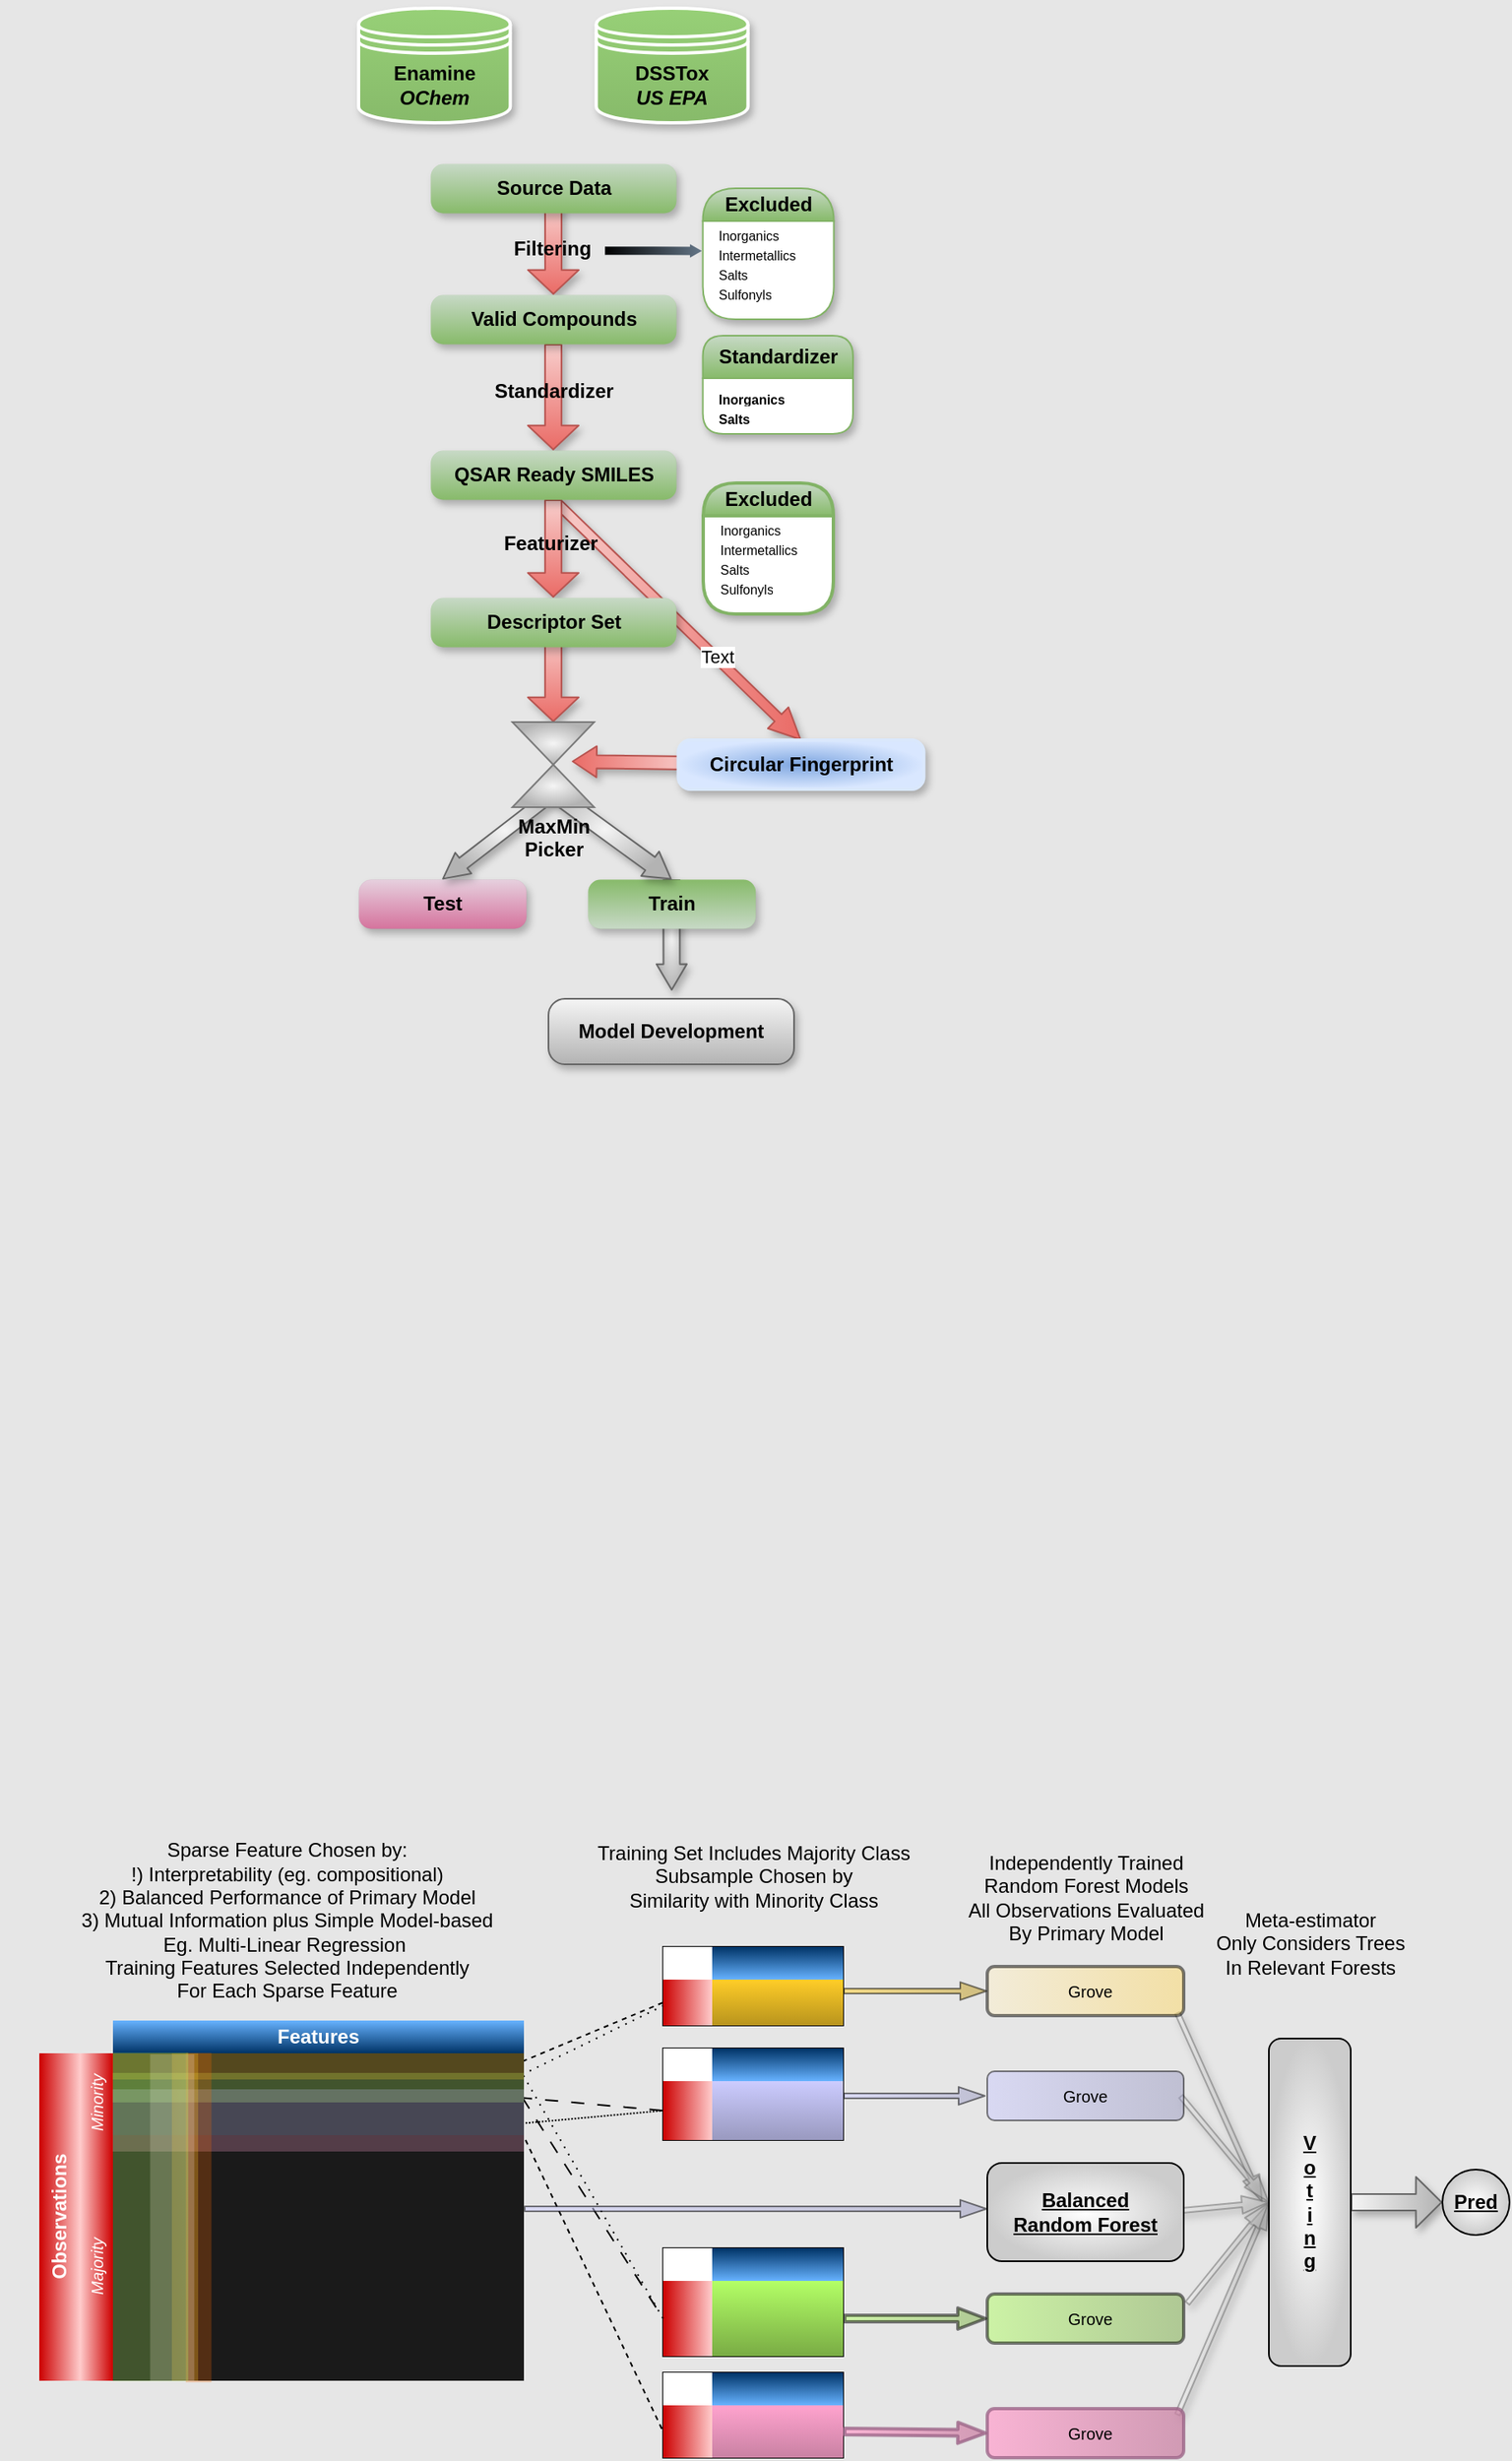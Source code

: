 <mxfile version="24.7.14">
  <diagram id="Ht1M8jgEwFfnCIfOTk4-" name="Page-1">
    <mxGraphModel dx="1767" dy="680" grid="1" gridSize="2" guides="1" tooltips="1" connect="1" arrows="1" fold="1" page="1" pageScale="1" pageWidth="1169" pageHeight="827" background="#E6E6E6" math="0" shadow="0">
      <root>
        <mxCell id="0" />
        <mxCell id="1" parent="0" />
        <mxCell id="2KaRVxaHLdLcg6wmpNeT-198" value="" style="endArrow=none;dashed=1;html=1;rounded=0;entryX=0;entryY=0.5;entryDx=0;entryDy=0;dashPattern=1 1;" parent="1" target="2KaRVxaHLdLcg6wmpNeT-172" edge="1">
          <mxGeometry width="50" height="50" relative="1" as="geometry">
            <mxPoint x="328" y="1422" as="sourcePoint" />
            <mxPoint x="448" y="1582" as="targetPoint" />
          </mxGeometry>
        </mxCell>
        <mxCell id="2KaRVxaHLdLcg6wmpNeT-197" value="" style="endArrow=none;dashed=1;html=1;rounded=0;entryX=0;entryY=0.5;entryDx=0;entryDy=0;" parent="1" target="2KaRVxaHLdLcg6wmpNeT-186" edge="1">
          <mxGeometry width="50" height="50" relative="1" as="geometry">
            <mxPoint x="332" y="1432" as="sourcePoint" />
            <mxPoint x="414" y="1581" as="targetPoint" />
          </mxGeometry>
        </mxCell>
        <mxCell id="2KaRVxaHLdLcg6wmpNeT-1" value="" style="group" parent="1" vertex="1" connectable="0">
          <mxGeometry x="230" y="130" width="560.27" height="645" as="geometry" />
        </mxCell>
        <mxCell id="JWdzA7Ifdu2PCCW4QAfq-117" style="edgeStyle=none;shape=flexArrow;rounded=1;jumpStyle=line;orthogonalLoop=1;jettySize=auto;html=1;entryX=0.5;entryY=0;entryDx=0;entryDy=0;shadow=1;strokeColor=#b85450;strokeWidth=1;align=center;verticalAlign=middle;spacing=5;fontFamily=Helvetica;fontSize=12;fontColor=default;fontStyle=1;labelBorderColor=none;labelBackgroundColor=none;resizable=1;endArrow=classic;endSize=6;flowAnimation=0;fillColor=#f8cecc;gradientColor=#ea6b66;startSize=6;sourcePerimeterSpacing=-10;arcSize=10;gradientDirection=east;width=6;endWidth=11.034;exitX=0.5;exitY=1;exitDx=0;exitDy=0;" parent="2KaRVxaHLdLcg6wmpNeT-1" source="JWdzA7Ifdu2PCCW4QAfq-28" target="JWdzA7Ifdu2PCCW4QAfq-36" edge="1">
          <mxGeometry relative="1" as="geometry">
            <mxPoint x="124" y="290" as="sourcePoint" />
          </mxGeometry>
        </mxCell>
        <mxCell id="wmwH4YdD70Fpa8VX_Pux-1" value="Text" style="edgeLabel;html=1;align=center;verticalAlign=middle;resizable=0;points=[];" vertex="1" connectable="0" parent="JWdzA7Ifdu2PCCW4QAfq-117">
          <mxGeometry x="0.306" y="1" relative="1" as="geometry">
            <mxPoint as="offset" />
          </mxGeometry>
        </mxCell>
        <mxCell id="JWdzA7Ifdu2PCCW4QAfq-119" value="" style="edgeStyle=none;shape=flexArrow;rounded=1;jumpStyle=line;orthogonalLoop=1;jettySize=auto;html=1;shadow=1;strokeColor=#b85450;strokeWidth=1;align=center;verticalAlign=middle;spacing=5;fontFamily=Helvetica;fontSize=12;fontColor=default;fontStyle=1;labelBorderColor=none;labelBackgroundColor=none;resizable=1;endArrow=classic;endSize=4.545;flowAnimation=0;fillColor=#f8cecc;gradientColor=#ea6b66;arcSize=10;sourcePerimeterSpacing=-10;gradientDirection=south;" parent="2KaRVxaHLdLcg6wmpNeT-1" source="JWdzA7Ifdu2PCCW4QAfq-34" target="JWdzA7Ifdu2PCCW4QAfq-105" edge="1">
          <mxGeometry relative="1" as="geometry" />
        </mxCell>
        <mxCell id="JWdzA7Ifdu2PCCW4QAfq-124" value="" style="edgeLabel;html=1;align=center;verticalAlign=middle;resizable=1;points=[];rounded=1;shadow=1;strokeColor=#b85450;strokeWidth=1;spacing=5;arcSize=10;fontFamily=Helvetica;fontSize=12;fontColor=default;fontStyle=1;labelBorderColor=none;labelBackgroundColor=none;fillColor=#f8cecc;gradientColor=#ea6b66;gradientDirection=west;" parent="JWdzA7Ifdu2PCCW4QAfq-119" vertex="1" connectable="0">
          <mxGeometry x="-0.072" y="1" relative="1" as="geometry">
            <mxPoint as="offset" />
          </mxGeometry>
        </mxCell>
        <mxCell id="JWdzA7Ifdu2PCCW4QAfq-114" value="" style="edgeStyle=none;shape=flexArrow;rounded=1;jumpStyle=line;orthogonalLoop=1;jettySize=auto;html=1;shadow=1;strokeColor=#b85450;strokeWidth=1;align=center;verticalAlign=middle;spacing=5;fontFamily=Helvetica;fontSize=12;fontColor=default;fontStyle=1;labelBorderColor=none;labelBackgroundColor=none;resizable=1;endArrow=classic;endSize=4.545;flowAnimation=0;fillColor=#f8cecc;gradientColor=#ea6b66;sourcePerimeterSpacing=-5;targetPerimeterSpacing=0;" parent="2KaRVxaHLdLcg6wmpNeT-1" source="JWdzA7Ifdu2PCCW4QAfq-20" edge="1">
          <mxGeometry relative="1" as="geometry">
            <mxPoint x="119" y="175" as="targetPoint" />
          </mxGeometry>
        </mxCell>
        <mxCell id="JWdzA7Ifdu2PCCW4QAfq-127" value="Filtering" style="edgeLabel;html=1;align=center;verticalAlign=middle;resizable=0;points=[];rounded=1;shadow=1;strokeColor=#82b366;strokeWidth=0;spacing=10;arcSize=25;fontFamily=Helvetica;fontSize=12;fontColor=default;fontStyle=1;labelBorderColor=none;labelBackgroundColor=none;fillColor=#C7D9C6;gradientColor=#87BA6A;" parent="JWdzA7Ifdu2PCCW4QAfq-114" vertex="1" connectable="0">
          <mxGeometry x="-0.038" y="-1" relative="1" as="geometry">
            <mxPoint as="offset" />
          </mxGeometry>
        </mxCell>
        <mxCell id="JWdzA7Ifdu2PCCW4QAfq-115" value="" style="edgeStyle=none;shape=flexArrow;rounded=1;jumpStyle=line;orthogonalLoop=1;jettySize=auto;html=1;shadow=1;strokeColor=#b85450;strokeWidth=1;align=center;verticalAlign=middle;spacing=5;fontFamily=Helvetica;fontSize=12;fontColor=default;fontStyle=1;labelBorderColor=none;labelBackgroundColor=none;resizable=1;endArrow=classic;endSize=4.545;flowAnimation=0;fillColor=#f8cecc;gradientColor=#ea6b66;" parent="2KaRVxaHLdLcg6wmpNeT-1" source="JWdzA7Ifdu2PCCW4QAfq-86" target="JWdzA7Ifdu2PCCW4QAfq-28" edge="1">
          <mxGeometry relative="1" as="geometry" />
        </mxCell>
        <mxCell id="JWdzA7Ifdu2PCCW4QAfq-126" value="Standardizer" style="edgeLabel;html=1;align=center;verticalAlign=middle;resizable=0;points=[];rounded=1;shadow=1;strokeColor=#82b366;strokeWidth=0;spacing=10;arcSize=25;fontFamily=Helvetica;fontSize=12;fontColor=default;fontStyle=1;labelBorderColor=none;labelBackgroundColor=none;fillColor=#C7D9C6;gradientColor=#87BA6A;" parent="JWdzA7Ifdu2PCCW4QAfq-115" vertex="1" connectable="0">
          <mxGeometry x="-0.238" y="-2" relative="1" as="geometry">
            <mxPoint x="2" y="4" as="offset" />
          </mxGeometry>
        </mxCell>
        <mxCell id="JWdzA7Ifdu2PCCW4QAfq-151" style="edgeStyle=none;shape=flexArrow;rounded=1;jumpStyle=line;orthogonalLoop=1;jettySize=auto;html=1;shadow=1;strokeColor=#666666;strokeWidth=1;align=center;verticalAlign=middle;spacing=5;fontFamily=Helvetica;fontSize=12;fontColor=default;fontStyle=1;labelBorderColor=none;labelBackgroundColor=none;resizable=1;startSize=2;endArrow=classic;endSize=4.892;flowAnimation=0;fillColor=#f5f5f5;gradientColor=#b3b3b3;gradientDirection=radial;endWidth=7.5;noJump=1;ignoreEdge=1;comic=0;linecap=round;orthogonal=0;backgroundOutline=0;snapToPoint=0;arcSize=20;exitX=0.5;exitY=0;exitDx=0;exitDy=0;" parent="2KaRVxaHLdLcg6wmpNeT-1" source="JWdzA7Ifdu2PCCW4QAfq-100" edge="1">
          <mxGeometry relative="1" as="geometry">
            <mxPoint x="164.34" y="590" as="sourcePoint" />
            <mxPoint x="191.27" y="600" as="targetPoint" />
          </mxGeometry>
        </mxCell>
        <mxCell id="JWdzA7Ifdu2PCCW4QAfq-118" value="" style="edgeStyle=none;shape=flexArrow;rounded=1;jumpStyle=line;orthogonalLoop=0;jettySize=auto;html=1;shadow=1;strokeColor=#b85450;strokeWidth=1;align=center;verticalAlign=middle;spacing=5;fontFamily=Helvetica;fontSize=12;fontColor=default;fontStyle=1;labelBorderColor=none;labelBackgroundColor=none;resizable=1;endArrow=classic;endSize=4.545;flowAnimation=0;fillColor=#f8cecc;gradientColor=#ea6b66;gradientDirection=west;sourcePerimeterSpacing=-10;endWidth=10;startWidth=0;width=8;linecap=round;ignoreEdge=0;noJump=0;bendable=0;backgroundOutline=0;snapToPoint=0;perimeterSpacing=2;arcSize=10;targetPerimeterSpacing=0;" parent="2KaRVxaHLdLcg6wmpNeT-1" source="JWdzA7Ifdu2PCCW4QAfq-36" edge="1">
          <mxGeometry relative="1" as="geometry">
            <mxPoint x="130.27" y="460" as="targetPoint" />
          </mxGeometry>
        </mxCell>
        <mxCell id="JWdzA7Ifdu2PCCW4QAfq-20" value="Source Data" style="rounded=1;labelBackgroundColor=none;textShadow=0;labelBorderColor=none;fontStyle=1;fontFamily=Helvetica;spacing=10;movable=1;resizable=1;rotatable=1;deletable=1;editable=1;locked=0;connectable=1;shadow=1;fillColor=#C7D9C6;gradientColor=#87BA6A;strokeColor=#82b366;strokeWidth=0;html=1;fontSize=12;arcSize=25;align=center;verticalAlign=middle;fontColor=default;points=[[0,0,0,0,0],[0,0.25,0,0,0],[0,0.5,0,0,0],[0,0.75,0,0,0],[0,1,0,0,0],[0.25,1,0,0,0],[0.33,0,0,0,0],[0.5,0,0,0,0],[0.5,1,0,0,0],[0.67,0,0,0,0],[0.75,1,0,0,0],[1,0,0,0,0],[1,0.25,0,0,0],[1,0.5,0,0,0],[1,0.75,0,0,0],[1,1,0,0,0]];" parent="2KaRVxaHLdLcg6wmpNeT-1" vertex="1">
          <mxGeometry x="43.93" y="95" width="150" height="30" as="geometry" />
        </mxCell>
        <mxCell id="JWdzA7Ifdu2PCCW4QAfq-116" value="" style="edgeStyle=none;shape=flexArrow;rounded=1;jumpStyle=line;orthogonalLoop=1;jettySize=auto;html=1;shadow=1;strokeColor=#b85450;strokeWidth=1;align=center;verticalAlign=middle;spacing=5;fontFamily=Helvetica;fontSize=12;fontColor=default;fontStyle=1;labelBorderColor=none;labelBackgroundColor=none;resizable=1;endArrow=classic;endSize=4.545;flowAnimation=0;fillColor=#f8cecc;gradientColor=#ea6b66;textShadow=1;" parent="2KaRVxaHLdLcg6wmpNeT-1" source="JWdzA7Ifdu2PCCW4QAfq-28" target="JWdzA7Ifdu2PCCW4QAfq-34" edge="1">
          <mxGeometry relative="1" as="geometry" />
        </mxCell>
        <mxCell id="JWdzA7Ifdu2PCCW4QAfq-125" value="Featurizer" style="edgeLabel;html=1;align=center;verticalAlign=middle;resizable=0;points=[];rounded=1;shadow=1;strokeColor=#82b366;strokeWidth=0;spacing=10;arcSize=25;fontFamily=Helvetica;fontSize=12;fontColor=default;fontStyle=1;labelBorderColor=none;labelBackgroundColor=none;fillColor=#C7D9C6;gradientColor=#87BA6A;" parent="JWdzA7Ifdu2PCCW4QAfq-116" vertex="1" connectable="0">
          <mxGeometry x="-0.118" y="-2" relative="1" as="geometry">
            <mxPoint as="offset" />
          </mxGeometry>
        </mxCell>
        <mxCell id="JWdzA7Ifdu2PCCW4QAfq-28" value="QSAR Ready SMILES" style="rounded=1;labelBackgroundColor=none;textShadow=0;labelBorderColor=none;fontStyle=1;fontFamily=Helvetica;spacing=10;movable=1;resizable=1;rotatable=1;deletable=1;editable=1;locked=0;connectable=1;shadow=1;fillColor=#C7D9C6;gradientColor=#87BA6A;strokeColor=#82b366;strokeWidth=0;html=1;fontSize=12;align=center;verticalAlign=middle;arcSize=25;fontColor=default;" parent="2KaRVxaHLdLcg6wmpNeT-1" vertex="1">
          <mxGeometry x="43.93" y="270" width="150" height="30" as="geometry" />
        </mxCell>
        <mxCell id="JWdzA7Ifdu2PCCW4QAfq-34" value="Descriptor Set" style="rounded=1;labelBackgroundColor=none;textShadow=0;labelBorderColor=none;fontStyle=1;fontFamily=Helvetica;spacing=10;movable=1;resizable=1;rotatable=1;deletable=1;editable=1;locked=0;connectable=1;shadow=1;fillColor=#C7D9C6;gradientColor=#87BA6A;strokeColor=#82b366;strokeWidth=0;html=1;fontSize=12;align=center;verticalAlign=middle;arcSize=25;fontColor=default;" parent="2KaRVxaHLdLcg6wmpNeT-1" vertex="1">
          <mxGeometry x="43.93" y="360" width="150" height="30" as="geometry" />
        </mxCell>
        <mxCell id="JWdzA7Ifdu2PCCW4QAfq-36" value="Circular Fingerprint" style="rounded=1;labelBackgroundColor=none;textShadow=0;labelBorderColor=none;fontStyle=1;fontFamily=Helvetica;spacing=10;movable=1;resizable=1;rotatable=1;deletable=1;editable=1;locked=0;connectable=1;shadow=1;fillColor=#7EA6E0;gradientColor=#D9E7FF;strokeColor=#DAE8FC;strokeWidth=2;html=1;fontSize=12;align=center;verticalAlign=middle;arcSize=25;gradientDirection=radial;glass=0;" parent="2KaRVxaHLdLcg6wmpNeT-1" vertex="1">
          <mxGeometry x="195.27" y="447" width="150" height="30" as="geometry" />
        </mxCell>
        <mxCell id="JWdzA7Ifdu2PCCW4QAfq-38" value="Test" style="rounded=1;labelBackgroundColor=none;textShadow=0;labelBorderColor=none;fontStyle=1;fontFamily=Helvetica;spacing=10;movable=1;resizable=1;rotatable=1;deletable=1;editable=1;locked=0;connectable=1;shadow=1;fillColor=#e6d0de;gradientColor=#d5739d;strokeColor=#996185;strokeWidth=0;html=1;fontSize=12;align=center;verticalAlign=middle;arcSize=25;imageAlign=center;linecap=round;" parent="2KaRVxaHLdLcg6wmpNeT-1" vertex="1">
          <mxGeometry y="532" width="102.34" height="30" as="geometry" />
        </mxCell>
        <mxCell id="JWdzA7Ifdu2PCCW4QAfq-86" value="Valid Compounds" style="rounded=1;labelBackgroundColor=none;textShadow=0;labelBorderColor=none;fontStyle=1;fontFamily=Helvetica;spacing=10;movable=1;resizable=1;rotatable=1;deletable=1;editable=1;locked=0;connectable=1;shadow=1;fillColor=#C7D9C6;gradientColor=#87BA6A;strokeColor=#82b366;strokeWidth=0;html=1;fontSize=12;align=center;verticalAlign=middle;arcSize=25;fontColor=default;" parent="2KaRVxaHLdLcg6wmpNeT-1" vertex="1">
          <mxGeometry x="43.93" y="175" width="150" height="30" as="geometry" />
        </mxCell>
        <mxCell id="JWdzA7Ifdu2PCCW4QAfq-100" value="Train" style="rounded=1;labelBackgroundColor=none;textShadow=0;labelBorderColor=none;fontStyle=1;fontFamily=Helvetica;spacing=10;movable=1;resizable=1;rotatable=1;deletable=1;editable=1;locked=0;connectable=1;shadow=1;fillColor=#C7D9C6;gradientColor=#87BA6A;strokeColor=#82b366;strokeWidth=0;html=1;fontSize=12;align=center;verticalAlign=middle;arcSize=25;fontColor=default;gradientDirection=north;imageAlign=center;linecap=round;" parent="2KaRVxaHLdLcg6wmpNeT-1" vertex="1">
          <mxGeometry x="140" y="532" width="102.34" height="30" as="geometry" />
        </mxCell>
        <mxCell id="JWdzA7Ifdu2PCCW4QAfq-120" style="edgeStyle=none;shape=flexArrow;rounded=1;jumpStyle=line;orthogonalLoop=1;jettySize=auto;html=1;exitX=0.62;exitY=0.75;exitDx=0;exitDy=0;exitPerimeter=0;entryX=0.5;entryY=0;entryDx=0;entryDy=0;shadow=1;strokeColor=#666666;strokeWidth=1;align=center;verticalAlign=middle;spacing=5;fontFamily=Helvetica;fontSize=12;fontColor=default;fontStyle=1;labelBorderColor=none;labelBackgroundColor=none;resizable=1;endArrow=classic;endSize=4.892;flowAnimation=0;fillColor=#f5f5f5;gradientColor=#b3b3b3;gradientDirection=radial;startSize=2;endWidth=7.083;linejoin=bevel;comic=0;startWidth=0;width=8;" parent="2KaRVxaHLdLcg6wmpNeT-1" source="JWdzA7Ifdu2PCCW4QAfq-105" target="JWdzA7Ifdu2PCCW4QAfq-38" edge="1">
          <mxGeometry relative="1" as="geometry" />
        </mxCell>
        <mxCell id="JWdzA7Ifdu2PCCW4QAfq-122" style="edgeStyle=none;shape=flexArrow;rounded=1;jumpStyle=line;orthogonalLoop=1;jettySize=auto;html=1;entryX=0.5;entryY=0;entryDx=0;entryDy=0;shadow=1;strokeColor=#666666;strokeWidth=1;align=center;verticalAlign=middle;spacing=5;fontFamily=Helvetica;fontSize=12;fontColor=default;fontStyle=1;labelBorderColor=none;labelBackgroundColor=none;resizable=1;startSize=2;endArrow=classic;endSize=4.892;flowAnimation=0;fillColor=#f5f5f5;gradientColor=#b3b3b3;gradientDirection=radial;endWidth=7.5;noJump=1;ignoreEdge=1;comic=0;linecap=round;orthogonal=0;backgroundOutline=0;snapToPoint=0;arcSize=20;exitX=0.38;exitY=0.75;exitDx=0;exitDy=0;exitPerimeter=0;" parent="2KaRVxaHLdLcg6wmpNeT-1" source="JWdzA7Ifdu2PCCW4QAfq-105" target="JWdzA7Ifdu2PCCW4QAfq-100" edge="1">
          <mxGeometry relative="1" as="geometry" />
        </mxCell>
        <mxCell id="JWdzA7Ifdu2PCCW4QAfq-105" value="MaxMin&lt;br&gt;Picker" style="shape=collate;rounded=1;shadow=0;strokeColor=#7A7A7A;strokeWidth=1;align=center;verticalAlign=top;spacing=0;arcSize=25;fontFamily=Helvetica;fontSize=12;fontStyle=1;labelBorderColor=none;labelBackgroundColor=none;resizable=1;fillColor=#f5f5f5;html=1;perimeterSpacing=0;gradientColor=#b3b3b3;labelPosition=center;verticalLabelPosition=bottom;points=[[0,0,0,0,0],[0.38,0.75,0,0,0],[0.5,0,0,0,0],[0.5,1,0,0,0],[0.62,0.75,0,0,0],[0.68,0.5,0,0,0],[1,0,0,0,0],[1,0.5,0,0,0]];container=0;dropTarget=0;linecap=round;gradientDirection=radial;" parent="2KaRVxaHLdLcg6wmpNeT-1" vertex="1">
          <mxGeometry x="93.93" y="436" width="50" height="52" as="geometry" />
        </mxCell>
        <mxCell id="JWdzA7Ifdu2PCCW4QAfq-106" value="Enamine&lt;br&gt;&lt;i&gt;OChem&lt;/i&gt;" style="shape=datastore;whiteSpace=wrap;html=1;rounded=1;shadow=1;strokeColor=#FFFFFF;strokeWidth=2;align=center;verticalAlign=middle;spacing=10;arcSize=25;fontFamily=Helvetica;fontSize=12;fontColor=default;fontStyle=1;labelBorderColor=none;labelBackgroundColor=none;resizable=1;fillColor=#97D077;gradientColor=#87BA6A;perimeterSpacing=2;points=[[0,0.3,0,0,0],[0,0.5,0,0,0],[0,0.7,0,0,0],[0.15,0.05,0,0,0],[0.15,0.95,0,0,0],[0.5,0.5,0,0,0],[0.5,1,0,0,0],[0.85,0.05,0,0,0],[0.85,0.95,0,0,0],[1,0.3,0,0,0],[1,0.5,0,0,0],[1,0.7,0,0,0]];" parent="2KaRVxaHLdLcg6wmpNeT-1" vertex="1">
          <mxGeometry width="92.68" height="70" as="geometry" />
        </mxCell>
        <mxCell id="JWdzA7Ifdu2PCCW4QAfq-109" value="DSSTox&lt;div&gt;&lt;i&gt;US EPA&lt;/i&gt;&lt;/div&gt;" style="shape=datastore;whiteSpace=wrap;html=1;rounded=1;shadow=1;strokeColor=#FFFFFF;strokeWidth=2;align=center;verticalAlign=middle;spacing=10;arcSize=25;fontFamily=Helvetica;fontSize=12;fontColor=default;fontStyle=1;labelBorderColor=none;labelBackgroundColor=none;resizable=1;fillColor=#97D077;gradientColor=#87BA6A;perimeterSpacing=2;points=[[0,0.3,0,0,0],[0,0.5,0,0,0],[0,0.7,0,0,0],[0.15,0.05,0,0,0],[0.15,0.95,0,0,0],[0.5,0.59,0,0,0],[0.5,1,0,0,0],[0.85,0.05,0,0,0],[0.85,0.95,0,0,0],[1,0.3,0,0,0],[1,0.5,0,0,0],[1,0.7,0,0,0]];" parent="2KaRVxaHLdLcg6wmpNeT-1" vertex="1">
          <mxGeometry x="145.18" width="92.68" height="70" as="geometry" />
        </mxCell>
        <mxCell id="JWdzA7Ifdu2PCCW4QAfq-129" value="Excluded" style="swimlane;fontStyle=1;childLayout=stackLayout;horizontal=1;startSize=20;horizontalStack=0;resizeParent=1;resizeParentMax=0;resizeLast=0;collapsible=1;marginBottom=0;align=center;fontSize=12;rounded=1;shadow=1;strokeColor=#82b366;strokeWidth=1;verticalAlign=middle;spacing=10;arcSize=36;fontFamily=Helvetica;fontColor=default;labelBorderColor=none;labelBackgroundColor=none;resizable=1;fillColor=#C7D9C6;gradientColor=#87BA6A;swimlaneFillColor=default;linecap=round;linejoin=bevel;resizeHeight=1;swimlaneBody=1;autosize=1;autosizeGrid=1;resizeWidth=1;html=1;" parent="2KaRVxaHLdLcg6wmpNeT-1" vertex="1">
          <mxGeometry x="210.27" y="110" width="80" height="80" as="geometry">
            <mxRectangle x="770" y="450" width="110" height="40" as="alternateBounds" />
          </mxGeometry>
        </mxCell>
        <mxCell id="JWdzA7Ifdu2PCCW4QAfq-130" value="Inorganics" style="text;strokeColor=none;fillColor=none;spacingLeft=10;spacingRight=3;overflow=hidden;rotatable=0;points=[[0,0.5],[1,0.5]];portConstraint=eastwest;fontSize=8;whiteSpace=wrap;html=1;fontFamily=Helvetica;fontColor=default;fontStyle=0;labelBorderColor=none;labelBackgroundColor=none;resizable=1;spacing=0;textShadow=0;strokeWidth=0;perimeterSpacing=1;rounded=1;spacingBottom=0;align=left;imageAspect=0;part=1;autosize=1;autosizeGrid=1;" parent="JWdzA7Ifdu2PCCW4QAfq-129" vertex="1">
          <mxGeometry y="20" width="80" height="12" as="geometry" />
        </mxCell>
        <mxCell id="JWdzA7Ifdu2PCCW4QAfq-131" value="Intermetallics" style="text;strokeColor=none;fillColor=none;spacingLeft=10;spacingRight=3;overflow=hidden;rotatable=0;points=[[0,0.5],[1,0.5]];portConstraint=eastwest;fontSize=8;whiteSpace=wrap;html=1;fontFamily=Helvetica;fontColor=default;fontStyle=0;labelBorderColor=none;labelBackgroundColor=none;resizable=1;spacing=0;textShadow=0;strokeWidth=0;perimeterSpacing=1;rounded=1;spacingBottom=0;align=left;imageAspect=0;part=1;autosize=1;autosizeGrid=1;" parent="JWdzA7Ifdu2PCCW4QAfq-129" vertex="1">
          <mxGeometry y="32" width="80" height="12" as="geometry" />
        </mxCell>
        <mxCell id="JWdzA7Ifdu2PCCW4QAfq-132" value="Salts" style="text;strokeColor=none;fillColor=none;spacingLeft=10;spacingRight=3;overflow=hidden;rotatable=0;points=[[0,0.5],[1,0.5]];portConstraint=eastwest;fontSize=8;whiteSpace=wrap;html=1;fontFamily=Helvetica;fontColor=default;fontStyle=0;labelBorderColor=none;labelBackgroundColor=none;resizable=1;spacing=0;textShadow=0;strokeWidth=0;perimeterSpacing=1;rounded=1;spacingBottom=0;align=left;imageAspect=0;part=1;autosize=1;autosizeGrid=1;" parent="JWdzA7Ifdu2PCCW4QAfq-129" vertex="1">
          <mxGeometry y="44" width="80" height="12" as="geometry" />
        </mxCell>
        <mxCell id="JWdzA7Ifdu2PCCW4QAfq-134" value="Sulfonyls" style="text;strokeColor=none;fillColor=none;spacingLeft=10;spacingRight=3;overflow=hidden;rotatable=0;points=[[0,0.5],[1,0.5]];portConstraint=eastwest;fontSize=8;whiteSpace=wrap;html=1;fontFamily=Helvetica;fontColor=default;fontStyle=0;labelBorderColor=none;labelBackgroundColor=none;resizable=1;spacing=0;textShadow=0;strokeWidth=0;rounded=1;perimeterSpacing=1;spacingBottom=0;align=left;imageAspect=0;part=1;autosize=1;autosizeGrid=1;" parent="JWdzA7Ifdu2PCCW4QAfq-129" vertex="1">
          <mxGeometry y="56" width="80" height="12" as="geometry" />
        </mxCell>
        <mxCell id="JWdzA7Ifdu2PCCW4QAfq-137" style="text;strokeColor=none;fillColor=none;spacingLeft=10;spacingRight=3;overflow=hidden;rotatable=0;points=[[0,0.5],[1,0.5]];portConstraint=eastwest;fontSize=8;whiteSpace=wrap;html=1;fontFamily=Helvetica;fontColor=default;fontStyle=0;labelBorderColor=none;labelBackgroundColor=none;resizable=1;spacing=0;textShadow=0;strokeWidth=0;rounded=1;perimeterSpacing=1;spacingBottom=0;align=left;imageAspect=0;part=1;autosize=1;autosizeGrid=1;" parent="JWdzA7Ifdu2PCCW4QAfq-129" vertex="1">
          <mxGeometry y="68" width="80" height="12" as="geometry" />
        </mxCell>
        <mxCell id="JWdzA7Ifdu2PCCW4QAfq-138" style="edgeStyle=elbowEdgeStyle;shape=flexArrow;rounded=1;jumpStyle=line;orthogonalLoop=1;jettySize=auto;html=1;exitX=0;exitY=0.5;exitDx=0;exitDy=0;shadow=0;strokeWidth=0;align=center;verticalAlign=middle;spacing=5;arcSize=20;fontFamily=Helvetica;fontSize=12;fontColor=default;fontStyle=1;labelBorderColor=none;labelBackgroundColor=none;resizable=1;endArrow=classic;endSize=2.335;flowAnimation=0;gradientDirection=west;fillColor=#647687;strokeColor=#314354;entryX=0;entryY=0.5;entryDx=0;entryDy=0;targetPerimeterSpacing=-10;width=5;endWidth=3;gradientColor=default;sourcePerimeterSpacing=-7;startSize=0;targetPortConstraint=east;endFill=1;linecap=round;linejoin=bevel;startWidth=0;" parent="2KaRVxaHLdLcg6wmpNeT-1" target="JWdzA7Ifdu2PCCW4QAfq-131" edge="1">
          <mxGeometry relative="1" as="geometry">
            <mxPoint x="150.27" y="147.93" as="sourcePoint" />
          </mxGeometry>
        </mxCell>
        <mxCell id="JWdzA7Ifdu2PCCW4QAfq-139" value="Excluded" style="swimlane;fontStyle=1;childLayout=stackLayout;horizontal=1;startSize=20;horizontalStack=0;resizeParent=1;resizeParentMax=0;resizeLast=0;collapsible=1;marginBottom=0;align=center;fontSize=12;rounded=1;shadow=1;strokeColor=#82b366;strokeWidth=2;verticalAlign=middle;spacing=10;arcSize=36;fontFamily=Helvetica;fontColor=default;labelBorderColor=none;labelBackgroundColor=none;resizable=1;fillColor=#C7D9C6;gradientColor=#87BA6A;swimlaneFillColor=default;linecap=round;linejoin=bevel;resizeHeight=1;swimlaneBody=1;autosize=1;autosizeGrid=1;resizeWidth=1;html=1;" parent="2KaRVxaHLdLcg6wmpNeT-1" vertex="1">
          <mxGeometry x="210.54" y="290" width="79.46" height="80" as="geometry">
            <mxRectangle x="770" y="450" width="110" height="40" as="alternateBounds" />
          </mxGeometry>
        </mxCell>
        <mxCell id="JWdzA7Ifdu2PCCW4QAfq-140" value="Inorganics" style="text;strokeColor=none;fillColor=none;spacingLeft=10;spacingRight=3;overflow=hidden;rotatable=0;points=[[0,0.5],[1,0.5]];portConstraint=eastwest;fontSize=8;whiteSpace=wrap;html=1;fontFamily=Helvetica;fontColor=default;fontStyle=0;labelBorderColor=none;labelBackgroundColor=none;resizable=1;spacing=0;textShadow=0;strokeWidth=0;perimeterSpacing=1;rounded=1;spacingBottom=0;align=left;imageAspect=0;part=1;autosize=1;autosizeGrid=1;" parent="JWdzA7Ifdu2PCCW4QAfq-139" vertex="1">
          <mxGeometry y="20" width="79.46" height="12" as="geometry" />
        </mxCell>
        <mxCell id="JWdzA7Ifdu2PCCW4QAfq-141" value="Intermetallics" style="text;strokeColor=none;fillColor=none;spacingLeft=10;spacingRight=3;overflow=hidden;rotatable=0;points=[[0,0.5],[1,0.5]];portConstraint=eastwest;fontSize=8;whiteSpace=wrap;html=1;fontFamily=Helvetica;fontColor=default;fontStyle=0;labelBorderColor=none;labelBackgroundColor=none;resizable=1;spacing=0;textShadow=0;strokeWidth=0;perimeterSpacing=1;rounded=1;spacingBottom=0;align=left;imageAspect=0;part=1;autosize=1;autosizeGrid=1;" parent="JWdzA7Ifdu2PCCW4QAfq-139" vertex="1">
          <mxGeometry y="32" width="79.46" height="12" as="geometry" />
        </mxCell>
        <mxCell id="JWdzA7Ifdu2PCCW4QAfq-142" value="Salts" style="text;strokeColor=none;fillColor=none;spacingLeft=10;spacingRight=3;overflow=hidden;rotatable=0;points=[[0,0.5],[1,0.5]];portConstraint=eastwest;fontSize=8;whiteSpace=wrap;html=1;fontFamily=Helvetica;fontColor=default;fontStyle=0;labelBorderColor=none;labelBackgroundColor=none;resizable=1;spacing=0;textShadow=0;strokeWidth=0;perimeterSpacing=1;rounded=1;spacingBottom=0;align=left;imageAspect=0;part=1;autosize=1;autosizeGrid=1;" parent="JWdzA7Ifdu2PCCW4QAfq-139" vertex="1">
          <mxGeometry y="44" width="79.46" height="12" as="geometry" />
        </mxCell>
        <mxCell id="JWdzA7Ifdu2PCCW4QAfq-143" value="Sulfonyls" style="text;strokeColor=none;fillColor=none;spacingLeft=10;spacingRight=3;overflow=hidden;rotatable=0;points=[[0,0.5],[1,0.5]];portConstraint=eastwest;fontSize=8;whiteSpace=wrap;html=1;fontFamily=Helvetica;fontColor=default;fontStyle=0;labelBorderColor=none;labelBackgroundColor=none;resizable=1;spacing=0;textShadow=0;strokeWidth=0;rounded=1;perimeterSpacing=1;spacingBottom=0;align=left;imageAspect=0;part=1;autosize=1;autosizeGrid=1;" parent="JWdzA7Ifdu2PCCW4QAfq-139" vertex="1">
          <mxGeometry y="56" width="79.46" height="12" as="geometry" />
        </mxCell>
        <mxCell id="JWdzA7Ifdu2PCCW4QAfq-144" style="text;strokeColor=none;fillColor=none;spacingLeft=10;spacingRight=3;overflow=hidden;rotatable=0;points=[[0,0.5],[1,0.5]];portConstraint=eastwest;fontSize=8;whiteSpace=wrap;html=1;fontFamily=Helvetica;fontColor=default;fontStyle=0;labelBorderColor=none;labelBackgroundColor=none;resizable=1;spacing=0;textShadow=0;strokeWidth=0;rounded=1;perimeterSpacing=1;spacingBottom=0;align=left;imageAspect=0;part=1;autosize=1;autosizeGrid=1;" parent="JWdzA7Ifdu2PCCW4QAfq-139" vertex="1">
          <mxGeometry y="68" width="79.46" height="12" as="geometry" />
        </mxCell>
        <mxCell id="JWdzA7Ifdu2PCCW4QAfq-145" value="Standardizer" style="swimlane;fontStyle=1;childLayout=stackLayout;horizontal=1;startSize=26;horizontalStack=0;resizeParent=1;resizeParentMax=0;resizeLast=0;collapsible=1;marginBottom=0;align=center;fontSize=12;rounded=1;shadow=1;strokeColor=#82b366;strokeWidth=1;verticalAlign=middle;spacing=10;arcSize=16;fontFamily=Helvetica;fontColor=default;labelBorderColor=none;labelBackgroundColor=none;resizable=1;fillColor=#C7D9C6;gradientColor=#87BA6A;swimlaneFillColor=default;linecap=round;linejoin=bevel;resizeHeight=1;swimlaneBody=1;autosize=1;autosizeGrid=1;resizeWidth=1;html=1;pointerEvents=0;" parent="2KaRVxaHLdLcg6wmpNeT-1" vertex="1">
          <mxGeometry x="210.27" y="200" width="91.73" height="60" as="geometry">
            <mxRectangle x="770" y="450" width="110" height="40" as="alternateBounds" />
          </mxGeometry>
        </mxCell>
        <mxCell id="JWdzA7Ifdu2PCCW4QAfq-146" value="&lt;font style=&quot;font-size: 8px;&quot;&gt;Inorganics&lt;/font&gt;" style="text;strokeColor=none;fillColor=none;spacingLeft=10;spacingRight=3;overflow=hidden;rotatable=0;points=[[0,0.5],[1,0.5]];portConstraint=eastwest;fontSize=12;whiteSpace=wrap;html=1;fontFamily=Helvetica;fontColor=default;fontStyle=1;labelBorderColor=none;labelBackgroundColor=none;resizable=1;spacing=0;textShadow=0;strokeWidth=0;perimeterSpacing=1;rounded=1;spacingBottom=0;align=left;imageAspect=0;part=1;autosize=1;autosizeGrid=1;" parent="JWdzA7Ifdu2PCCW4QAfq-145" vertex="1">
          <mxGeometry y="26" width="91.73" height="12" as="geometry" />
        </mxCell>
        <mxCell id="JWdzA7Ifdu2PCCW4QAfq-148" value="&lt;font style=&quot;font-size: 8px;&quot;&gt;Salts&lt;/font&gt;" style="text;strokeColor=none;fillColor=none;spacingLeft=10;spacingRight=3;overflow=hidden;rotatable=0;points=[[0,0.5],[1,0.5]];portConstraint=eastwest;fontSize=12;whiteSpace=wrap;html=1;fontFamily=Helvetica;fontColor=default;fontStyle=1;labelBorderColor=none;labelBackgroundColor=none;resizable=1;spacing=0;textShadow=0;strokeWidth=0;perimeterSpacing=1;rounded=1;spacingBottom=0;align=left;imageAspect=0;part=1;autosize=1;autosizeGrid=1;" parent="JWdzA7Ifdu2PCCW4QAfq-145" vertex="1">
          <mxGeometry y="38" width="91.73" height="22" as="geometry" />
        </mxCell>
        <mxCell id="JWdzA7Ifdu2PCCW4QAfq-152" value="Model Development" style="rounded=1;labelBackgroundColor=none;textShadow=0;labelBorderColor=none;fontStyle=1;fontFamily=Helvetica;spacing=10;movable=1;resizable=1;rotatable=1;deletable=1;editable=1;locked=0;connectable=1;shadow=1;fillColor=#f5f5f5;gradientColor=#b3b3b3;strokeColor=#666666;strokeWidth=1;html=1;fontSize=12;align=center;verticalAlign=middle;arcSize=25;gradientDirection=south;imageAlign=center;linecap=round;whiteSpace=wrap;perimeterSpacing=2;" parent="2KaRVxaHLdLcg6wmpNeT-1" vertex="1">
          <mxGeometry x="116" y="605" width="150" height="40" as="geometry" />
        </mxCell>
        <mxCell id="2KaRVxaHLdLcg6wmpNeT-135" style="shape=partialRectangle;connectable=1;fillColor=none;top=0;left=0;bottom=0;right=0;editable=1;overflow=hidden;whiteSpace=wrap;html=1;flipV=0;flipH=0;textDirection=ltr;horizontal=0;labelBackgroundColor=none;gradientColor=none;gradientDirection=east;fontColor=default;perimeterSpacing=2;movable=1;resizable=1;rotatable=1;deletable=1;locked=0;swimlaneLine=1;pointerEvents=0;align=center;verticalAlign=middle;fontFamily=Helvetica;fontSize=12;" parent="1" vertex="1">
          <mxGeometry x="12" y="1398" width="28" height="200" as="geometry">
            <mxRectangle width="25" height="60" as="alternateBounds" />
          </mxGeometry>
        </mxCell>
        <mxCell id="2KaRVxaHLdLcg6wmpNeT-105" style="edgeStyle=none;shape=flexArrow;rounded=1;jumpStyle=line;orthogonalLoop=1;jettySize=auto;html=1;shadow=0;strokeColor=#000000;strokeWidth=1;align=center;verticalAlign=middle;spacing=5;fontFamily=Helvetica;fontSize=12;fontColor=default;fontStyle=0;labelBorderColor=none;labelBackgroundColor=none;resizable=1;startSize=3;endArrow=classic;endSize=5;flowAnimation=0;fillColor=#CCCCFF;gradientColor=#9999BF;gradientDirection=east;endWidth=6.897;noJump=1;ignoreEdge=1;comic=0;linecap=round;orthogonal=0;backgroundOutline=0;snapToPoint=0;arcSize=20;sourcePerimeterSpacing=16;entryX=0;entryY=0.5;entryDx=0;entryDy=0;width=3;exitX=1;exitY=0.25;exitDx=0;exitDy=0;entryPerimeter=0;opacity=50;spacingLeft=0;" parent="1" source="2KaRVxaHLdLcg6wmpNeT-173" target="2KaRVxaHLdLcg6wmpNeT-44" edge="1">
          <mxGeometry relative="1" as="geometry">
            <mxPoint x="579.78" y="1125.95" as="sourcePoint" />
            <mxPoint x="450" y="1385" as="targetPoint" />
          </mxGeometry>
        </mxCell>
        <mxCell id="2KaRVxaHLdLcg6wmpNeT-181" value="asfd" style="shape=table;startSize=0;container=1;collapsible=1;childLayout=tableLayout;fixedRows=1;rowLines=0;fontStyle=0;align=center;resizeLast=1;html=1;swimlaneLine=1;rounded=0;strokeWidth=1;labelBorderColor=none;points=[[0,0,0,0,0],[0,0.25,0,0,0],[0,0.5,0,0,0],[0,0.75,0,0,0],[0,1,0,0,0],[0.25,0,0,0,0],[0.25,1,0,0,0],[0.5,0,0,0,0],[0.5,1,0,0,0],[0.75,0,0,0,0],[0.75,1,0,0,0],[0.9,0.5,0,0,0],[1,0,0,0,0],[1,0.25,0,0,0],[1,0.75,0,0,0],[1,1,0,0,0]];fillColor=#000000;swimlaneFillColor=none;movable=0;resizable=0;rotatable=0;deletable=0;editable=0;locked=1;connectable=0;" parent="1" vertex="1">
          <mxGeometry x="416" y="1574" width="110" height="52" as="geometry" />
        </mxCell>
        <mxCell id="2KaRVxaHLdLcg6wmpNeT-182" value="" style="shape=tableRow;horizontal=0;startSize=0;swimlaneHead=0;swimlaneBody=0;collapsible=0;dropTarget=0;points=[[0,0.5],[1,0.5]];portConstraint=eastwest;top=0;left=0;right=0;bottom=1;swimlaneLine=0;perimeterSpacing=2;fillStyle=hatch;fillColor=none;movable=1;resizable=1;rotatable=1;deletable=1;editable=1;locked=0;connectable=1;" parent="2KaRVxaHLdLcg6wmpNeT-181" vertex="1">
          <mxGeometry width="110" height="20" as="geometry" />
        </mxCell>
        <mxCell id="2KaRVxaHLdLcg6wmpNeT-183" value="" style="shape=partialRectangle;connectable=0;top=0;left=0;bottom=0;right=0;fontStyle=1;overflow=hidden;whiteSpace=wrap;html=1;gradientDirection=radial;fillStyle=auto;movable=0;resizable=0;rotatable=0;deletable=0;editable=0;locked=1;" parent="2KaRVxaHLdLcg6wmpNeT-182" vertex="1">
          <mxGeometry width="30" height="20" as="geometry">
            <mxRectangle width="30" height="20" as="alternateBounds" />
          </mxGeometry>
        </mxCell>
        <mxCell id="2KaRVxaHLdLcg6wmpNeT-184" value="" style="shape=partialRectangle;connectable=1;fillColor=#003366;top=0;left=0;bottom=0;right=0;align=center;spacingLeft=0;fontStyle=1;overflow=hidden;strokeColor=#000000;html=1;whiteSpace=wrap;labelBackgroundColor=none;verticalAlign=middle;fontFamily=Helvetica;fontSize=12;fontColor=#ffffff;labelBorderColor=none;gradientColor=#66B2FF;strokeWidth=2;perimeterSpacing=2;shadow=0;dashed=1;movable=1;resizable=1;rotatable=1;deletable=1;editable=1;locked=0;" parent="2KaRVxaHLdLcg6wmpNeT-182" vertex="1">
          <mxGeometry x="30" width="80" height="20" as="geometry">
            <mxRectangle width="80" height="20" as="alternateBounds" />
          </mxGeometry>
        </mxCell>
        <mxCell id="2KaRVxaHLdLcg6wmpNeT-185" style="shape=tableRow;horizontal=0;startSize=0;swimlaneHead=0;swimlaneBody=0;fillColor=none;collapsible=0;dropTarget=0;points=[[0,0.5],[1,0.5]];portConstraint=eastwest;top=0;left=0;right=0;bottom=0;movable=1;resizable=1;rotatable=1;deletable=1;editable=1;locked=0;connectable=1;" parent="2KaRVxaHLdLcg6wmpNeT-181" vertex="1">
          <mxGeometry y="20" width="110" height="32" as="geometry" />
        </mxCell>
        <mxCell id="2KaRVxaHLdLcg6wmpNeT-186" value="" style="shape=partialRectangle;connectable=1;fillColor=#CC0000;top=0;left=0;bottom=0;right=0;editable=1;overflow=hidden;whiteSpace=wrap;html=1;flipV=0;flipH=0;textDirection=ltr;horizontal=0;strokeColor=default;align=center;verticalAlign=middle;fontFamily=Helvetica;fontSize=12;fontColor=#FFFFFF;labelBackgroundColor=none;gradientColor=#FFCCCC;gradientDirection=east;movable=1;resizable=1;rotatable=1;deletable=1;locked=0;" parent="2KaRVxaHLdLcg6wmpNeT-185" vertex="1">
          <mxGeometry width="30" height="32" as="geometry">
            <mxRectangle width="30" height="32" as="alternateBounds" />
          </mxGeometry>
        </mxCell>
        <mxCell id="2KaRVxaHLdLcg6wmpNeT-187" style="shape=partialRectangle;connectable=1;top=0;left=0;bottom=0;right=0;align=center;spacingLeft=6;overflow=hidden;whiteSpace=wrap;html=1;fillColor=#FFA3CE;strokeColor=default;fillStyle=solid;movable=1;resizable=1;rotatable=1;deletable=1;editable=1;locked=0;gradientColor=#C981A3;rounded=1;shadow=0;strokeWidth=2;verticalAlign=middle;fontFamily=Helvetica;fontSize=12;fontColor=default;fontStyle=0;gradientDirection=south;" parent="2KaRVxaHLdLcg6wmpNeT-185" vertex="1">
          <mxGeometry x="30" width="80" height="32" as="geometry">
            <mxRectangle width="80" height="32" as="alternateBounds" />
          </mxGeometry>
        </mxCell>
        <mxCell id="2KaRVxaHLdLcg6wmpNeT-167" value="asfd" style="shape=table;startSize=0;container=1;collapsible=1;childLayout=tableLayout;fixedRows=1;rowLines=0;fontStyle=0;align=center;resizeLast=1;html=1;swimlaneLine=1;rounded=0;strokeWidth=1;labelBorderColor=none;points=[[0,0,0,0,0],[0,0.25,0,0,0],[0,0.5,0,0,0],[0,0.75,0,0,0],[0,1,0,0,0],[0.25,0,0,0,0],[0.25,1,0,0,0],[0.5,0,0,0,0],[0.5,1,0,0,0],[0.75,0,0,0,0],[0.75,1,0,0,0],[0.9,0.5,0,0,0],[1,0,0,0,0],[1,0.25,0,0,0],[1,0.75,0,0,0],[1,1,0,0,0]];fillColor=#000000;swimlaneFillColor=none;movable=0;resizable=0;rotatable=0;deletable=0;editable=0;locked=1;connectable=0;" parent="1" vertex="1">
          <mxGeometry x="416" y="1376" width="110" height="56" as="geometry" />
        </mxCell>
        <mxCell id="2KaRVxaHLdLcg6wmpNeT-168" value="" style="shape=tableRow;horizontal=0;startSize=0;swimlaneHead=0;swimlaneBody=0;collapsible=0;dropTarget=0;points=[[0,0.5],[1,0.5]];portConstraint=eastwest;top=0;left=0;right=0;bottom=1;swimlaneLine=0;perimeterSpacing=2;fillStyle=hatch;fillColor=none;movable=1;resizable=1;rotatable=1;deletable=1;editable=1;locked=0;connectable=1;" parent="2KaRVxaHLdLcg6wmpNeT-167" vertex="1">
          <mxGeometry width="110" height="20" as="geometry" />
        </mxCell>
        <mxCell id="2KaRVxaHLdLcg6wmpNeT-169" value="" style="shape=partialRectangle;connectable=0;top=0;left=0;bottom=0;right=0;fontStyle=1;overflow=hidden;whiteSpace=wrap;html=1;gradientDirection=radial;fillStyle=auto;movable=0;resizable=0;rotatable=0;deletable=0;editable=0;locked=1;" parent="2KaRVxaHLdLcg6wmpNeT-168" vertex="1">
          <mxGeometry width="30" height="20" as="geometry">
            <mxRectangle width="30" height="20" as="alternateBounds" />
          </mxGeometry>
        </mxCell>
        <mxCell id="2KaRVxaHLdLcg6wmpNeT-170" value="" style="shape=partialRectangle;connectable=1;fillColor=#003366;top=0;left=0;bottom=0;right=0;align=center;spacingLeft=0;fontStyle=1;overflow=hidden;strokeColor=#000000;html=1;whiteSpace=wrap;labelBackgroundColor=none;verticalAlign=middle;fontFamily=Helvetica;fontSize=12;fontColor=#ffffff;labelBorderColor=none;gradientColor=#66B2FF;strokeWidth=2;perimeterSpacing=2;shadow=0;dashed=1;movable=1;resizable=1;rotatable=1;deletable=1;editable=1;locked=0;" parent="2KaRVxaHLdLcg6wmpNeT-168" vertex="1">
          <mxGeometry x="30" width="80" height="20" as="geometry">
            <mxRectangle width="80" height="20" as="alternateBounds" />
          </mxGeometry>
        </mxCell>
        <mxCell id="2KaRVxaHLdLcg6wmpNeT-171" style="shape=tableRow;horizontal=0;startSize=0;swimlaneHead=0;swimlaneBody=0;fillColor=none;collapsible=0;dropTarget=0;points=[[0,0.5],[1,0.5]];portConstraint=eastwest;top=0;left=0;right=0;bottom=0;movable=1;resizable=1;rotatable=1;deletable=1;editable=1;locked=0;connectable=1;" parent="2KaRVxaHLdLcg6wmpNeT-167" vertex="1">
          <mxGeometry y="20" width="110" height="36" as="geometry" />
        </mxCell>
        <mxCell id="2KaRVxaHLdLcg6wmpNeT-172" value="" style="shape=partialRectangle;connectable=1;fillColor=#CC0000;top=0;left=0;bottom=0;right=0;editable=1;overflow=hidden;whiteSpace=wrap;html=1;flipV=0;flipH=0;textDirection=ltr;horizontal=0;strokeColor=default;align=center;verticalAlign=middle;fontFamily=Helvetica;fontSize=12;fontColor=#FFFFFF;labelBackgroundColor=none;gradientColor=#FFCCCC;gradientDirection=east;movable=1;resizable=1;rotatable=1;deletable=1;locked=0;" parent="2KaRVxaHLdLcg6wmpNeT-171" vertex="1">
          <mxGeometry width="30" height="36" as="geometry">
            <mxRectangle width="30" height="36" as="alternateBounds" />
          </mxGeometry>
        </mxCell>
        <mxCell id="2KaRVxaHLdLcg6wmpNeT-173" style="shape=partialRectangle;connectable=1;top=0;left=0;bottom=0;right=0;align=center;spacingLeft=0;overflow=hidden;whiteSpace=wrap;html=1;fillColor=#CCCCFF;strokeColor=#000000;fillStyle=solid;movable=1;resizable=1;rotatable=1;deletable=1;editable=1;locked=0;gradientColor=#9999BF;rounded=1;strokeWidth=1;verticalAlign=middle;fontFamily=Helvetica;fontSize=12;fontColor=default;fontStyle=0;gradientDirection=south;" parent="2KaRVxaHLdLcg6wmpNeT-171" vertex="1">
          <mxGeometry x="30" width="80" height="36" as="geometry">
            <mxRectangle width="80" height="36" as="alternateBounds" />
          </mxGeometry>
        </mxCell>
        <mxCell id="2KaRVxaHLdLcg6wmpNeT-174" value="asfd" style="shape=table;startSize=0;container=1;collapsible=1;childLayout=tableLayout;fixedRows=1;rowLines=0;fontStyle=0;align=center;resizeLast=1;html=1;swimlaneLine=1;rounded=0;strokeWidth=1;labelBorderColor=none;points=[[0,0,0,0,0],[0,0.25,0,0,0],[0,0.5,0,0,0],[0,0.75,0,0,0],[0,1,0,0,0],[0.25,0,0,0,0],[0.25,1,0,0,0],[0.5,0,0,0,0],[0.5,1,0,0,0],[0.75,0,0,0,0],[0.75,1,0,0,0],[0.9,0.5,0,0,0],[1,0,0,0,0],[1,0.25,0,0,0],[1,0.75,0,0,0],[1,1,0,0,0]];fillColor=#000000;swimlaneFillColor=none;movable=0;resizable=0;rotatable=0;deletable=0;editable=0;locked=1;connectable=0;" parent="1" vertex="1">
          <mxGeometry x="416" y="1498" width="110" height="66" as="geometry" />
        </mxCell>
        <mxCell id="2KaRVxaHLdLcg6wmpNeT-175" value="" style="shape=tableRow;horizontal=0;startSize=0;swimlaneHead=0;swimlaneBody=0;collapsible=0;dropTarget=0;points=[[0,0.5],[1,0.5]];portConstraint=eastwest;top=0;left=0;right=0;bottom=1;swimlaneLine=0;perimeterSpacing=2;fillStyle=hatch;fillColor=none;movable=1;resizable=1;rotatable=1;deletable=1;editable=1;locked=0;connectable=1;" parent="2KaRVxaHLdLcg6wmpNeT-174" vertex="1">
          <mxGeometry width="110" height="20" as="geometry" />
        </mxCell>
        <mxCell id="2KaRVxaHLdLcg6wmpNeT-176" value="" style="shape=partialRectangle;connectable=0;top=0;left=0;bottom=0;right=0;fontStyle=1;overflow=hidden;whiteSpace=wrap;html=1;gradientDirection=radial;fillStyle=auto;movable=0;resizable=0;rotatable=0;deletable=0;editable=0;locked=1;" parent="2KaRVxaHLdLcg6wmpNeT-175" vertex="1">
          <mxGeometry width="30" height="20" as="geometry">
            <mxRectangle width="30" height="20" as="alternateBounds" />
          </mxGeometry>
        </mxCell>
        <mxCell id="2KaRVxaHLdLcg6wmpNeT-177" value="" style="shape=partialRectangle;connectable=1;fillColor=#003366;top=0;left=0;bottom=0;right=0;align=center;spacingLeft=0;fontStyle=1;overflow=hidden;strokeColor=#000000;html=1;whiteSpace=wrap;labelBackgroundColor=none;verticalAlign=middle;fontFamily=Helvetica;fontSize=12;fontColor=#ffffff;labelBorderColor=none;gradientColor=#66B2FF;strokeWidth=2;perimeterSpacing=2;shadow=0;dashed=1;movable=1;resizable=1;rotatable=1;deletable=1;editable=1;locked=0;" parent="2KaRVxaHLdLcg6wmpNeT-175" vertex="1">
          <mxGeometry x="30" width="80" height="20" as="geometry">
            <mxRectangle width="80" height="20" as="alternateBounds" />
          </mxGeometry>
        </mxCell>
        <mxCell id="2KaRVxaHLdLcg6wmpNeT-178" style="shape=tableRow;horizontal=0;startSize=0;swimlaneHead=0;swimlaneBody=0;fillColor=none;collapsible=0;dropTarget=0;points=[[0,0.5,0,0,0],[0.95,0.5,0,0,0]];portConstraint=eastwest;top=0;left=0;right=0;bottom=0;movable=1;resizable=1;rotatable=1;deletable=1;editable=1;locked=0;connectable=1;" parent="2KaRVxaHLdLcg6wmpNeT-174" vertex="1">
          <mxGeometry y="20" width="110" height="46" as="geometry" />
        </mxCell>
        <mxCell id="2KaRVxaHLdLcg6wmpNeT-179" value="" style="shape=partialRectangle;connectable=1;fillColor=#CC0000;top=0;left=0;bottom=0;right=0;editable=1;overflow=hidden;whiteSpace=wrap;html=1;flipV=0;flipH=0;textDirection=ltr;horizontal=0;strokeColor=default;align=center;verticalAlign=middle;fontFamily=Helvetica;fontSize=12;fontColor=#FFFFFF;labelBackgroundColor=none;gradientColor=#FFCCCC;gradientDirection=east;movable=1;resizable=1;rotatable=1;deletable=1;locked=0;" parent="2KaRVxaHLdLcg6wmpNeT-178" vertex="1">
          <mxGeometry width="30" height="46" as="geometry">
            <mxRectangle width="30" height="46" as="alternateBounds" />
          </mxGeometry>
        </mxCell>
        <mxCell id="2KaRVxaHLdLcg6wmpNeT-180" style="shape=partialRectangle;connectable=1;top=0;left=0;bottom=0;right=0;align=center;spacingLeft=6;overflow=hidden;whiteSpace=wrap;html=1;fillColor=#B3FF66;strokeColor=#000000;fillStyle=solid;movable=1;resizable=1;rotatable=1;deletable=1;editable=1;locked=0;gradientColor=#79AB44;rounded=1;shadow=0;strokeWidth=2;verticalAlign=middle;fontFamily=Helvetica;fontSize=12;fontColor=default;fontStyle=0;gradientDirection=south;" parent="2KaRVxaHLdLcg6wmpNeT-178" vertex="1">
          <mxGeometry x="30" width="80" height="46" as="geometry">
            <mxRectangle width="80" height="46" as="alternateBounds" />
          </mxGeometry>
        </mxCell>
        <mxCell id="2KaRVxaHLdLcg6wmpNeT-113" style="edgeStyle=none;shape=flexArrow;rounded=1;jumpStyle=line;orthogonalLoop=1;jettySize=auto;html=1;shadow=0;strokeColor=#000000;strokeWidth=2;align=center;verticalAlign=middle;spacing=5;fontFamily=Helvetica;fontSize=12;fontColor=default;fontStyle=0;labelBorderColor=none;labelBackgroundColor=none;resizable=1;startSize=3;endArrow=classic;endSize=5;flowAnimation=0;fillColor=#B3FF66;gradientColor=#79AB44;gradientDirection=east;endWidth=6.897;noJump=1;ignoreEdge=1;comic=0;linecap=round;orthogonal=0;backgroundOutline=0;snapToPoint=0;arcSize=20;sourcePerimeterSpacing=16;width=3;opacity=50;spacingLeft=6;entryX=0;entryY=0.5;entryDx=0;entryDy=0;entryPerimeter=0;exitX=1;exitY=0.5;exitDx=0;exitDy=0;" parent="1" source="2KaRVxaHLdLcg6wmpNeT-180" target="2KaRVxaHLdLcg6wmpNeT-42" edge="1">
          <mxGeometry relative="1" as="geometry">
            <mxPoint x="520" y="1534" as="sourcePoint" />
            <mxPoint x="379.996" y="1528.522" as="targetPoint" />
          </mxGeometry>
        </mxCell>
        <mxCell id="2KaRVxaHLdLcg6wmpNeT-188" style="edgeStyle=none;shape=flexArrow;rounded=1;jumpStyle=line;orthogonalLoop=1;jettySize=auto;html=1;shadow=0;strokeColor=#996185;strokeWidth=2;align=center;verticalAlign=middle;spacing=5;fontFamily=Helvetica;fontSize=12;fontColor=default;fontStyle=0;labelBorderColor=none;labelBackgroundColor=none;resizable=1;startSize=3;endArrow=classic;endSize=5;flowAnimation=0;fillColor=#FFA3CE;gradientColor=#C981A3;gradientDirection=east;endWidth=6.897;noJump=1;ignoreEdge=1;comic=0;linecap=round;orthogonal=0;backgroundOutline=0;snapToPoint=0;arcSize=20;sourcePerimeterSpacing=16;width=3;opacity=75;spacingLeft=6;entryX=0;entryY=0.5;entryDx=0;entryDy=0;entryPerimeter=0;exitX=1;exitY=0.5;exitDx=0;exitDy=0;" parent="1" source="2KaRVxaHLdLcg6wmpNeT-187" target="2KaRVxaHLdLcg6wmpNeT-43" edge="1">
          <mxGeometry relative="1" as="geometry">
            <mxPoint x="536" y="1610" as="sourcePoint" />
            <mxPoint x="622" y="1610" as="targetPoint" />
          </mxGeometry>
        </mxCell>
        <mxCell id="2KaRVxaHLdLcg6wmpNeT-61" style="edgeStyle=none;shape=flexArrow;rounded=1;jumpStyle=line;orthogonalLoop=1;jettySize=auto;html=1;shadow=1;strokeColor=#666666;strokeWidth=1;align=center;verticalAlign=middle;spacing=5;fontFamily=Helvetica;fontSize=12;fontColor=default;fontStyle=1;labelBorderColor=none;labelBackgroundColor=none;resizable=1;startSize=3;endArrow=classic;endSize=5;flowAnimation=0;fillColor=#f5f5f5;gradientColor=#b3b3b3;gradientDirection=east;endWidth=6.897;noJump=1;ignoreEdge=1;comic=0;linecap=round;orthogonal=0;backgroundOutline=0;snapToPoint=0;arcSize=20;sourcePerimeterSpacing=16;entryX=0;entryY=0.5;entryDx=0;entryDy=0;width=3;entryPerimeter=0;opacity=50;" parent="1" target="2KaRVxaHLdLcg6wmpNeT-46" edge="1">
          <mxGeometry relative="1" as="geometry">
            <mxPoint x="730" y="1600" as="sourcePoint" />
            <mxPoint x="828" y="1509.5" as="targetPoint" />
          </mxGeometry>
        </mxCell>
        <mxCell id="2KaRVxaHLdLcg6wmpNeT-57" style="edgeStyle=none;shape=flexArrow;rounded=1;jumpStyle=line;orthogonalLoop=1;jettySize=auto;html=1;shadow=1;strokeColor=#666666;strokeWidth=1;align=center;verticalAlign=middle;spacing=5;fontFamily=Helvetica;fontSize=12;fontColor=default;fontStyle=1;labelBorderColor=none;labelBackgroundColor=none;resizable=1;startSize=3;endArrow=classic;endSize=5;flowAnimation=0;fillColor=#f5f5f5;gradientColor=#b3b3b3;gradientDirection=east;endWidth=6.897;noJump=1;ignoreEdge=1;comic=0;linecap=round;orthogonal=0;backgroundOutline=0;snapToPoint=0;arcSize=20;sourcePerimeterSpacing=16;width=3;opacity=50;" parent="1" edge="1">
          <mxGeometry relative="1" as="geometry">
            <mxPoint x="730" y="1354" as="sourcePoint" />
            <mxPoint x="782" y="1470" as="targetPoint" />
          </mxGeometry>
        </mxCell>
        <mxCell id="2KaRVxaHLdLcg6wmpNeT-58" style="edgeStyle=none;shape=flexArrow;rounded=1;jumpStyle=line;orthogonalLoop=1;jettySize=auto;html=1;shadow=1;strokeColor=#666666;strokeWidth=1;align=center;verticalAlign=middle;spacing=5;fontFamily=Helvetica;fontSize=12;fontColor=default;fontStyle=1;labelBorderColor=none;labelBackgroundColor=none;resizable=1;startSize=3;endArrow=classic;endSize=5;flowAnimation=0;fillColor=#f5f5f5;gradientColor=#b3b3b3;gradientDirection=east;endWidth=6.897;noJump=1;ignoreEdge=1;comic=0;linecap=round;orthogonal=0;backgroundOutline=0;snapToPoint=0;arcSize=20;sourcePerimeterSpacing=16;width=3;entryX=0;entryY=0.5;entryDx=0;entryDy=0;entryPerimeter=0;opacity=50;" parent="1" target="2KaRVxaHLdLcg6wmpNeT-46" edge="1">
          <mxGeometry relative="1" as="geometry">
            <mxPoint x="732" y="1405" as="sourcePoint" />
            <mxPoint x="792" y="1470" as="targetPoint" />
            <Array as="points" />
          </mxGeometry>
        </mxCell>
        <mxCell id="2KaRVxaHLdLcg6wmpNeT-59" style="edgeStyle=none;shape=flexArrow;rounded=1;jumpStyle=line;orthogonalLoop=1;jettySize=auto;html=1;shadow=1;strokeColor=#666666;strokeWidth=1;align=center;verticalAlign=middle;spacing=5;fontFamily=Helvetica;fontSize=12;fontColor=default;fontStyle=1;labelBorderColor=none;labelBackgroundColor=none;resizable=1;startSize=3;endArrow=classic;endSize=5;flowAnimation=0;fillColor=#f5f5f5;gradientColor=#b3b3b3;gradientDirection=east;endWidth=6.897;noJump=1;ignoreEdge=1;comic=0;linecap=round;orthogonal=0;backgroundOutline=0;snapToPoint=0;arcSize=20;sourcePerimeterSpacing=16;entryX=0;entryY=0.5;entryDx=0;entryDy=0;width=3;entryPerimeter=0;exitX=0.9;exitY=0.5;exitDx=0;exitDy=0;exitPerimeter=0;opacity=50;" parent="1" source="2KaRVxaHLdLcg6wmpNeT-41" target="2KaRVxaHLdLcg6wmpNeT-46" edge="1">
          <mxGeometry relative="1" as="geometry">
            <mxPoint x="740" y="1490" as="sourcePoint" />
            <mxPoint x="786" y="1489.5" as="targetPoint" />
          </mxGeometry>
        </mxCell>
        <mxCell id="2KaRVxaHLdLcg6wmpNeT-60" style="edgeStyle=none;shape=flexArrow;rounded=1;jumpStyle=line;orthogonalLoop=1;jettySize=auto;html=1;shadow=1;strokeColor=#666666;strokeWidth=1;align=center;verticalAlign=middle;spacing=5;fontFamily=Helvetica;fontSize=12;fontColor=default;fontStyle=1;labelBorderColor=none;labelBackgroundColor=none;resizable=1;startSize=3;endArrow=classic;endSize=5;flowAnimation=0;fillColor=#f5f5f5;gradientColor=#b3b3b3;gradientDirection=east;endWidth=6.897;noJump=1;ignoreEdge=1;comic=0;linecap=round;orthogonal=0;backgroundOutline=0;snapToPoint=0;arcSize=20;sourcePerimeterSpacing=16;entryX=0;entryY=0.5;entryDx=0;entryDy=0;width=3;entryPerimeter=0;opacity=50;" parent="1" target="2KaRVxaHLdLcg6wmpNeT-46" edge="1">
          <mxGeometry relative="1" as="geometry">
            <mxPoint x="736" y="1532" as="sourcePoint" />
            <mxPoint x="818" y="1499.5" as="targetPoint" />
          </mxGeometry>
        </mxCell>
        <mxCell id="2KaRVxaHLdLcg6wmpNeT-111" value="" style="edgeStyle=none;shape=flexArrow;rounded=1;comic=0;jumpStyle=line;orthogonalLoop=1;jettySize=auto;html=1;shadow=1;strokeColor=#666666;strokeWidth=1;align=center;verticalAlign=middle;spacing=5;arcSize=20;fontFamily=Helvetica;fontSize=12;fontColor=default;fontStyle=1;labelBorderColor=none;labelBackgroundColor=none;resizable=1;startSize=2;endArrow=classic;endSize=4.892;flowAnimation=0;sourcePerimeterSpacing=16;fillColor=#f5f5f5;gradientColor=#b3b3b3;gradientDirection=east;exitX=1;exitY=0.5;exitDx=0;exitDy=0;exitPerimeter=0;" parent="1" source="2KaRVxaHLdLcg6wmpNeT-46" target="2KaRVxaHLdLcg6wmpNeT-110" edge="1">
          <mxGeometry relative="1" as="geometry" />
        </mxCell>
        <mxCell id="2KaRVxaHLdLcg6wmpNeT-46" value="V&lt;div&gt;o&lt;/div&gt;&lt;div&gt;t&lt;/div&gt;&lt;div&gt;i&lt;/div&gt;&lt;div&gt;n&lt;/div&gt;&lt;div&gt;g&lt;/div&gt;" style="rounded=1;whiteSpace=wrap;html=1;strokeColor=default;align=center;verticalAlign=middle;spacingLeft=0;fontFamily=Helvetica;fontSize=12;fontColor=default;fontStyle=5;fillColor=#FFFFFF;horizontal=1;movable=1;resizable=1;rotatable=1;deletable=1;editable=1;locked=0;connectable=1;points=[[0,0.5,0,0,0],[1,0.5,0,0,0]];gradientColor=#CCCCCC;gradientDirection=radial;" parent="1" vertex="1">
          <mxGeometry x="786" y="1370" width="50" height="200" as="geometry" />
        </mxCell>
        <mxCell id="2KaRVxaHLdLcg6wmpNeT-41" value="Balanced&lt;br&gt;Random Forest" style="rounded=1;whiteSpace=wrap;html=1;align=center;verticalAlign=middle;spacingLeft=0;fontFamily=Helvetica;fontSize=12;fontStyle=5;points=[[0,0.5,0,0,0],[0.9,0.5,0,0,0]];gradientColor=#CCCCCC;gradientDirection=radial;fillColor=#FFFFFF;movable=1;resizable=1;rotatable=1;deletable=1;editable=1;locked=0;connectable=1;" parent="1" vertex="1">
          <mxGeometry x="614" y="1446" width="120" height="60" as="geometry" />
        </mxCell>
        <mxCell id="2KaRVxaHLdLcg6wmpNeT-42" value="&lt;font size=&quot;1&quot; style=&quot;&quot;&gt;Grove&lt;/font&gt;" style="rounded=1;whiteSpace=wrap;html=1;strokeColor=#000000;align=center;verticalAlign=middle;spacingLeft=6;fontFamily=Helvetica;fontSize=12;fontColor=default;fontStyle=0;fillColor=#B3FF66;points=[[0,0,0,0,0],[0,0.25,0,0,0],[0,0.5,0,0,0],[0,0.75,0,0,0],[0,1,0,0,0],[0.25,0,0,0,0],[0.25,1,0,0,0],[0.5,0,0,0,0],[0.5,1,0,0,0],[0.75,0,0,0,0],[0.75,1,0,0,0],[0.9,0.5,0,0,0]];shadow=0;opacity=50;strokeWidth=2;gradientColor=#79AB44;gradientDirection=east;movable=0;resizable=0;rotatable=0;deletable=0;editable=0;locked=1;connectable=0;" parent="1" vertex="1">
          <mxGeometry x="614" y="1526" width="120" height="30" as="geometry" />
        </mxCell>
        <mxCell id="2KaRVxaHLdLcg6wmpNeT-43" value="&lt;font size=&quot;1&quot; style=&quot;&quot;&gt;Grove&lt;/font&gt;" style="rounded=1;whiteSpace=wrap;html=1;strokeColor=#996185;align=center;verticalAlign=middle;spacingLeft=6;fontFamily=Helvetica;fontSize=12;fontStyle=0;fillColor=#FFA3CE;points=[[0,0,0,0,0],[0,0.25,0,0,0],[0,0.5,0,0,0],[0,0.75,0,0,0],[0,1,0,0,0],[0.25,0,0,0,0],[0.25,1,0,0,0],[0.5,0,0,0,0],[0.5,1,0,0,0],[0.75,0,0,0,0],[0.75,1,0,0,0],[0.9,0.5,0,0,0]];shadow=0;opacity=75;strokeWidth=2;gradientColor=#C981A3;gradientDirection=east;movable=0;resizable=0;rotatable=0;deletable=0;editable=0;locked=1;connectable=0;" parent="1" vertex="1">
          <mxGeometry x="614" y="1596" width="120" height="30" as="geometry" />
        </mxCell>
        <mxCell id="2KaRVxaHLdLcg6wmpNeT-44" value="&lt;font style=&quot;&quot; size=&quot;1&quot;&gt;Grove&lt;/font&gt;" style="rounded=1;whiteSpace=wrap;html=1;strokeColor=#000000;align=center;verticalAlign=middle;spacingLeft=0;fontFamily=Helvetica;fontSize=12;fontStyle=0;fillColor=#CCCCFF;points=[[0,0,0,0,0],[0,0.25,0,0,0],[0,0.5,0,0,0],[0,0.75,0,0,0],[0,1,0,0,0],[0.25,0,0,0,0],[0.25,1,0,0,0],[0.5,0,0,0,0],[0.5,1,0,0,0],[0.75,0,0,0,0],[0.75,1,0,0,0],[0.9,0.5,0,0,0]];gradientColor=#9999BF;gradientDirection=east;perimeterSpacing=1;strokeWidth=1;opacity=50;movable=0;resizable=0;rotatable=0;deletable=0;editable=0;locked=1;connectable=0;" parent="1" vertex="1">
          <mxGeometry x="614" y="1390" width="120" height="30" as="geometry" />
        </mxCell>
        <UserObject label="&lt;font size=&quot;1&quot; style=&quot;&quot;&gt;Grove&lt;/font&gt;" tooltip="Small RF: Additional part of warm-started primary model trained on minority sparse class and similarity subsample of subsample." id="2KaRVxaHLdLcg6wmpNeT-45">
          <mxCell style="rounded=1;whiteSpace=wrap;html=1;strokeColor=#000000;align=center;verticalAlign=middle;spacingLeft=6;fontFamily=Helvetica;fontSize=12;fontColor=default;fontStyle=0;fillColor=#fff2cc;points=[[0,0,0,0,0],[0,0.25,0,0,0],[0,0.5,0,0,0],[0,0.75,0,0,0],[0,1,0,0,0],[0.25,0,0,0,0],[0.25,1,0,0,0],[0.5,0,0,0,0],[0.5,1,0,0,0],[0.75,0,0,0,0],[0.75,1,0,0,0],[0.9,0.5,0,0,0]];shadow=0;opacity=50;strokeWidth=2;gradientColor=#ffd966;gradientDirection=east;movable=0;resizable=0;rotatable=0;deletable=0;editable=0;locked=1;connectable=0;" parent="1" vertex="1">
            <mxGeometry x="614" y="1326" width="120" height="30" as="geometry" />
          </mxCell>
        </UserObject>
        <mxCell id="2KaRVxaHLdLcg6wmpNeT-110" value="Pred" style="ellipse;whiteSpace=wrap;html=1;fillColor=#FFFFFF;rounded=1;spacingLeft=0;fontStyle=5;resizable=1;strokeColor=default;align=center;verticalAlign=middle;fontFamily=Helvetica;fontSize=12;fontColor=default;gradientColor=#CCCCCC;gradientDirection=radial;" parent="1" vertex="1">
          <mxGeometry x="892" y="1450" width="41" height="40" as="geometry" />
        </mxCell>
        <mxCell id="2KaRVxaHLdLcg6wmpNeT-160" value="asfd" style="shape=table;startSize=0;container=1;collapsible=1;childLayout=tableLayout;fixedRows=1;rowLines=0;fontStyle=0;align=center;resizeLast=1;html=1;swimlaneLine=1;rounded=0;strokeWidth=1;labelBorderColor=none;points=[[0,0,0,0,0],[0,0.25,0,0,0],[0,0.5,0,0,0],[0,0.75,0,0,0],[0,1,0,0,0],[0.25,0,0,0,0],[0.25,1,0,0,0],[0.5,0,0,0,0],[0.5,1,0,0,0],[0.75,0,0,0,0],[0.75,1,0,0,0],[0.9,0.5,0,0,0],[1,0,0,0,0],[1,0.25,0,0,0],[1,0.75,0,0,0],[1,1,0,0,0]];fillColor=#000000;swimlaneFillColor=none;movable=0;resizable=0;rotatable=0;deletable=0;editable=0;locked=1;connectable=0;" parent="1" vertex="1">
          <mxGeometry x="416" y="1314" width="110" height="48" as="geometry" />
        </mxCell>
        <mxCell id="2KaRVxaHLdLcg6wmpNeT-161" value="" style="shape=tableRow;horizontal=0;startSize=0;swimlaneHead=0;swimlaneBody=0;collapsible=0;dropTarget=0;points=[[0,0.5],[1,0.5]];portConstraint=eastwest;top=0;left=0;right=0;bottom=1;swimlaneLine=0;perimeterSpacing=2;fillStyle=hatch;fillColor=none;movable=1;resizable=1;rotatable=1;deletable=1;editable=1;locked=0;connectable=1;" parent="2KaRVxaHLdLcg6wmpNeT-160" vertex="1">
          <mxGeometry width="110" height="20" as="geometry" />
        </mxCell>
        <mxCell id="2KaRVxaHLdLcg6wmpNeT-162" value="" style="shape=partialRectangle;connectable=0;top=0;left=0;bottom=0;right=0;fontStyle=1;overflow=hidden;whiteSpace=wrap;html=1;gradientDirection=radial;fillStyle=auto;movable=0;resizable=0;rotatable=0;deletable=0;editable=0;locked=1;" parent="2KaRVxaHLdLcg6wmpNeT-161" vertex="1">
          <mxGeometry width="30" height="20" as="geometry">
            <mxRectangle width="30" height="20" as="alternateBounds" />
          </mxGeometry>
        </mxCell>
        <mxCell id="2KaRVxaHLdLcg6wmpNeT-163" value="" style="shape=partialRectangle;connectable=1;fillColor=#003366;top=0;left=0;bottom=0;right=0;align=center;spacingLeft=0;fontStyle=1;overflow=hidden;strokeColor=#000000;html=1;whiteSpace=wrap;labelBackgroundColor=none;verticalAlign=middle;fontFamily=Helvetica;fontSize=12;fontColor=#ffffff;labelBorderColor=none;gradientColor=#66B2FF;strokeWidth=2;perimeterSpacing=2;shadow=0;dashed=1;movable=1;resizable=1;rotatable=1;deletable=1;editable=1;locked=0;" parent="2KaRVxaHLdLcg6wmpNeT-161" vertex="1">
          <mxGeometry x="30" width="80" height="20" as="geometry">
            <mxRectangle width="80" height="20" as="alternateBounds" />
          </mxGeometry>
        </mxCell>
        <mxCell id="2KaRVxaHLdLcg6wmpNeT-164" style="shape=tableRow;horizontal=0;startSize=0;swimlaneHead=0;swimlaneBody=0;fillColor=none;collapsible=0;dropTarget=0;points=[[0,0.5],[1,0.5]];portConstraint=eastwest;top=0;left=0;right=0;bottom=0;movable=1;resizable=1;rotatable=1;deletable=1;editable=1;locked=0;connectable=1;" parent="2KaRVxaHLdLcg6wmpNeT-160" vertex="1">
          <mxGeometry y="20" width="110" height="28" as="geometry" />
        </mxCell>
        <mxCell id="2KaRVxaHLdLcg6wmpNeT-165" value="" style="shape=partialRectangle;connectable=1;fillColor=#CC0000;top=0;left=0;bottom=0;right=0;editable=1;overflow=hidden;whiteSpace=wrap;html=1;flipV=0;flipH=0;textDirection=ltr;horizontal=0;strokeColor=default;align=center;verticalAlign=middle;fontFamily=Helvetica;fontSize=12;fontColor=#FFFFFF;labelBackgroundColor=none;gradientColor=#FFCCCC;gradientDirection=east;movable=1;resizable=1;rotatable=1;deletable=1;locked=0;" parent="2KaRVxaHLdLcg6wmpNeT-164" vertex="1">
          <mxGeometry width="30" height="28" as="geometry">
            <mxRectangle width="30" height="28" as="alternateBounds" />
          </mxGeometry>
        </mxCell>
        <mxCell id="2KaRVxaHLdLcg6wmpNeT-166" style="shape=partialRectangle;connectable=1;top=0;left=0;bottom=0;right=0;align=left;spacingLeft=6;overflow=hidden;whiteSpace=wrap;html=1;fillColor=#FFCD28;strokeColor=default;fillStyle=solid;movable=1;resizable=1;rotatable=1;deletable=1;editable=1;locked=0;gradientColor=#B8941D;" parent="2KaRVxaHLdLcg6wmpNeT-164" vertex="1">
          <mxGeometry x="30" width="80" height="28" as="geometry">
            <mxRectangle width="80" height="28" as="alternateBounds" />
          </mxGeometry>
        </mxCell>
        <mxCell id="2KaRVxaHLdLcg6wmpNeT-109" style="edgeStyle=none;shape=flexArrow;rounded=1;jumpStyle=line;orthogonalLoop=1;jettySize=auto;html=1;shadow=0;strokeColor=default;strokeWidth=1;align=left;verticalAlign=middle;spacing=5;fontFamily=Helvetica;fontSize=12;fontColor=default;fontStyle=0;labelBorderColor=none;labelBackgroundColor=none;resizable=1;startSize=3;endArrow=classic;endSize=5;flowAnimation=0;fillColor=#FFCD28;gradientColor=#B8941D;gradientDirection=east;endWidth=6.897;noJump=1;ignoreEdge=1;comic=0;linecap=round;orthogonal=0;backgroundOutline=0;snapToPoint=0;arcSize=20;sourcePerimeterSpacing=16;entryX=0;entryY=0.5;entryDx=0;entryDy=0;width=3;entryPerimeter=0;exitX=1;exitY=0.25;exitDx=0;exitDy=0;opacity=50;spacingLeft=6;fillStyle=solid;" parent="1" source="2KaRVxaHLdLcg6wmpNeT-166" target="2KaRVxaHLdLcg6wmpNeT-45" edge="1">
          <mxGeometry relative="1" as="geometry">
            <mxPoint x="581.43" y="1131.04" as="sourcePoint" />
            <mxPoint x="450" y="1391" as="targetPoint" />
          </mxGeometry>
        </mxCell>
        <mxCell id="2KaRVxaHLdLcg6wmpNeT-192" value="" style="endArrow=none;dashed=1;html=1;rounded=0;entryX=0;entryY=0.5;entryDx=0;entryDy=0;" parent="1" target="2KaRVxaHLdLcg6wmpNeT-165" edge="1">
          <mxGeometry width="50" height="50" relative="1" as="geometry">
            <mxPoint x="330" y="1384" as="sourcePoint" />
            <mxPoint x="392" y="1316" as="targetPoint" />
          </mxGeometry>
        </mxCell>
        <mxCell id="2KaRVxaHLdLcg6wmpNeT-193" value="" style="endArrow=none;dashed=1;html=1;rounded=0;dashPattern=1 4;" parent="1" edge="1">
          <mxGeometry width="50" height="50" relative="1" as="geometry">
            <mxPoint x="330" y="1392" as="sourcePoint" />
            <mxPoint x="416" y="1350" as="targetPoint" />
          </mxGeometry>
        </mxCell>
        <mxCell id="2KaRVxaHLdLcg6wmpNeT-196" value="" style="endArrow=none;dashed=1;html=1;rounded=0;entryX=0;entryY=0.5;entryDx=0;entryDy=0;exitX=0.999;exitY=0.153;exitDx=0;exitDy=0;exitPerimeter=0;dashPattern=1 4;" parent="1" source="2KaRVxaHLdLcg6wmpNeT-17" target="2KaRVxaHLdLcg6wmpNeT-179" edge="1">
          <mxGeometry width="50" height="50" relative="1" as="geometry">
            <mxPoint x="330" y="1394" as="sourcePoint" />
            <mxPoint x="420" y="1378" as="targetPoint" />
          </mxGeometry>
        </mxCell>
        <mxCell id="2KaRVxaHLdLcg6wmpNeT-200" value="" style="endArrow=none;dashed=1;html=1;rounded=0;entryX=0;entryY=0.5;entryDx=0;entryDy=0;dashPattern=8 8;" parent="1" target="2KaRVxaHLdLcg6wmpNeT-172" edge="1">
          <mxGeometry width="50" height="50" relative="1" as="geometry">
            <mxPoint x="328" y="1406" as="sourcePoint" />
            <mxPoint x="416" y="1398" as="targetPoint" />
          </mxGeometry>
        </mxCell>
        <mxCell id="2KaRVxaHLdLcg6wmpNeT-201" value="" style="endArrow=none;dashed=1;html=1;rounded=0;entryX=0;entryY=0.5;entryDx=0;entryDy=0;dashPattern=8 8;" parent="1" target="2KaRVxaHLdLcg6wmpNeT-179" edge="1">
          <mxGeometry width="50" height="50" relative="1" as="geometry">
            <mxPoint x="330" y="1406" as="sourcePoint" />
            <mxPoint x="416" y="1416" as="targetPoint" />
          </mxGeometry>
        </mxCell>
        <mxCell id="2KaRVxaHLdLcg6wmpNeT-154" value="" style="group" parent="1" vertex="1" connectable="0">
          <mxGeometry x="41" y="1360" width="290" height="226" as="geometry" />
        </mxCell>
        <mxCell id="2KaRVxaHLdLcg6wmpNeT-17" value="" style="shape=table;startSize=0;container=1;collapsible=1;childLayout=tableLayout;fixedRows=1;rowLines=0;fontStyle=0;align=center;resizeLast=1;swimlaneLine=0;rounded=0;strokeWidth=0;labelBorderColor=none;labelBackgroundColor=default;html=1;swimlaneFillColor=#000000;gradientColor=none;fillColor=none;verticalAlign=middle;strokeColor=none;perimeterSpacing=0;shadow=0;" parent="2KaRVxaHLdLcg6wmpNeT-154" vertex="1">
          <mxGeometry x="-6" y="-1" width="296" height="220" as="geometry" />
        </mxCell>
        <mxCell id="2KaRVxaHLdLcg6wmpNeT-18" value="" style="shape=tableRow;horizontal=0;startSize=0;swimlaneHead=0;swimlaneBody=0;fillColor=none;collapsible=0;dropTarget=0;points=[[0,0.5],[1,0.5]];portConstraint=eastwest;top=0;left=0;right=0;bottom=1;strokeColor=inherit;swimlaneLine=0;labelBackgroundColor=none;perimeterSpacing=1;" parent="2KaRVxaHLdLcg6wmpNeT-17" vertex="1">
          <mxGeometry width="296" height="20" as="geometry" />
        </mxCell>
        <mxCell id="2KaRVxaHLdLcg6wmpNeT-119" value="" style="shape=partialRectangle;connectable=0;fillColor=none;top=0;left=0;bottom=0;right=0;fontStyle=1;overflow=hidden;whiteSpace=wrap;html=1;strokeColor=inherit;labelBackgroundColor=none;swimlaneLine=1;perimeterSpacing=1;strokeWidth=1;" parent="2KaRVxaHLdLcg6wmpNeT-18" vertex="1">
          <mxGeometry width="45" height="20" as="geometry">
            <mxRectangle width="45" height="20" as="alternateBounds" />
          </mxGeometry>
        </mxCell>
        <mxCell id="2KaRVxaHLdLcg6wmpNeT-19" value="Features" style="shape=partialRectangle;connectable=0;fillColor=#003366;top=0;left=0;bottom=0;right=0;fontStyle=1;overflow=hidden;whiteSpace=wrap;html=1;strokeColor=#000000;labelBackgroundColor=none;swimlaneLine=1;perimeterSpacing=1;strokeWidth=2;align=center;verticalAlign=middle;spacingLeft=0;fontFamily=Helvetica;fontSize=12;fontColor=#ffffff;labelBorderColor=none;gradientColor=#66B2FF;gradientDirection=north;rowspan=1;colspan=2;" parent="2KaRVxaHLdLcg6wmpNeT-18" vertex="1">
          <mxGeometry x="45" width="251" height="20" as="geometry">
            <mxRectangle width="231" height="20" as="alternateBounds" />
          </mxGeometry>
        </mxCell>
        <mxCell id="2KaRVxaHLdLcg6wmpNeT-20" value="&lt;div&gt;&lt;br&gt;&lt;/div&gt;&lt;div&gt;&lt;br&gt;&lt;/div&gt;" style="shape=partialRectangle;connectable=0;fillColor=#003366;top=0;left=0;bottom=0;right=0;align=center;spacingLeft=0;fontStyle=1;overflow=hidden;strokeColor=#000000;html=1;whiteSpace=wrap;labelBackgroundColor=none;labelBorderColor=none;fontColor=#ffffff;gradientColor=#66B2FF;perimeterSpacing=1;swimlaneLine=1;strokeWidth=2;gradientDirection=north;" parent="2KaRVxaHLdLcg6wmpNeT-18" vertex="1" visible="0">
          <mxGeometry x="276" width="20" height="20" as="geometry">
            <mxRectangle width="20" height="20" as="alternateBounds" />
          </mxGeometry>
        </mxCell>
        <mxCell id="2KaRVxaHLdLcg6wmpNeT-21" value="" style="shape=tableRow;horizontal=0;startSize=0;swimlaneHead=0;swimlaneBody=0;fillColor=none;collapsible=0;dropTarget=0;points=[[0,0.5],[1,0.5]];portConstraint=eastwest;top=0;left=0;right=0;bottom=0;labelBackgroundColor=none;movable=1;resizable=1;rotatable=1;deletable=1;editable=1;locked=0;connectable=1;swimlaneLine=1;perimeterSpacing=1;" parent="2KaRVxaHLdLcg6wmpNeT-17" vertex="1">
          <mxGeometry y="20" width="296" height="60" as="geometry" />
        </mxCell>
        <mxCell id="2KaRVxaHLdLcg6wmpNeT-120" value="&lt;b&gt;Observations&lt;/b&gt;" style="shape=partialRectangle;connectable=1;fillColor=#CC0000;top=0;left=0;bottom=0;right=0;editable=1;overflow=hidden;whiteSpace=wrap;html=1;flipV=0;flipH=0;textDirection=ltr;horizontal=0;labelBackgroundColor=none;gradientColor=#FFCCCC;gradientDirection=east;fontColor=#FFFFFF;perimeterSpacing=1;movable=1;resizable=1;rotatable=1;deletable=1;locked=0;swimlaneLine=1;rowspan=2;colspan=1;" parent="2KaRVxaHLdLcg6wmpNeT-21" vertex="1">
          <mxGeometry width="25" height="200" as="geometry">
            <mxRectangle width="25" height="60" as="alternateBounds" />
          </mxGeometry>
        </mxCell>
        <mxCell id="2KaRVxaHLdLcg6wmpNeT-22" value="Minority" style="shape=partialRectangle;connectable=1;fillColor=#CC0000;top=0;left=0;bottom=0;right=0;editable=1;overflow=hidden;flipV=0;flipH=0;textDirection=ltr;horizontal=0;labelBackgroundColor=none;gradientColor=#FFCCCC;gradientDirection=west;fontColor=#FFFFFF;perimeterSpacing=1;movable=1;resizable=1;rotatable=1;deletable=1;locked=0;align=center;verticalAlign=middle;fontSize=10;html=1;fontStyle=2;swimlaneLine=1;" parent="2KaRVxaHLdLcg6wmpNeT-21" vertex="1">
          <mxGeometry x="25" width="20" height="60" as="geometry">
            <mxRectangle width="20" height="60" as="alternateBounds" />
          </mxGeometry>
        </mxCell>
        <mxCell id="2KaRVxaHLdLcg6wmpNeT-23" value="" style="shape=partialRectangle;connectable=0;fillColor=#1A1A1A;top=0;left=0;bottom=0;right=0;align=left;spacingLeft=6;overflow=hidden;whiteSpace=wrap;html=1;labelBackgroundColor=none;perimeterSpacing=1;swimlaneLine=1;rowspan=2;colspan=1;" parent="2KaRVxaHLdLcg6wmpNeT-21" vertex="1">
          <mxGeometry x="45" width="251" height="200" as="geometry">
            <mxRectangle width="251" height="60" as="alternateBounds" />
          </mxGeometry>
        </mxCell>
        <mxCell id="2KaRVxaHLdLcg6wmpNeT-125" style="shape=tableRow;horizontal=0;startSize=0;swimlaneHead=0;swimlaneBody=0;fillColor=none;collapsible=0;dropTarget=0;points=[[0,0.5],[1,0.5]];portConstraint=eastwest;top=0;left=0;right=0;bottom=0;labelBackgroundColor=none;movable=1;resizable=1;rotatable=1;deletable=1;editable=1;locked=0;connectable=1;swimlaneLine=1;perimeterSpacing=1;" parent="2KaRVxaHLdLcg6wmpNeT-17" vertex="1">
          <mxGeometry y="80" width="296" height="140" as="geometry" />
        </mxCell>
        <mxCell id="2KaRVxaHLdLcg6wmpNeT-126" style="shape=partialRectangle;connectable=1;fillColor=#CC0000;top=0;left=0;bottom=0;right=0;editable=1;overflow=hidden;whiteSpace=wrap;html=1;flipV=0;flipH=0;textDirection=ltr;horizontal=0;labelBackgroundColor=none;gradientColor=#FFCCCC;gradientDirection=east;fontColor=#FFFFFF;perimeterSpacing=1;movable=1;resizable=1;rotatable=1;deletable=1;locked=0;swimlaneLine=1;" parent="2KaRVxaHLdLcg6wmpNeT-125" vertex="1" visible="0">
          <mxGeometry width="25" height="140" as="geometry">
            <mxRectangle width="25" height="140" as="alternateBounds" />
          </mxGeometry>
        </mxCell>
        <mxCell id="2KaRVxaHLdLcg6wmpNeT-127" value="Majority" style="shape=partialRectangle;connectable=1;fillColor=#CC0000;top=0;left=0;bottom=0;right=0;editable=1;overflow=hidden;html=1;flipV=0;flipH=0;textDirection=ltr;horizontal=0;labelBackgroundColor=none;gradientColor=#FFCCCC;gradientDirection=west;fontColor=#FFFFFF;perimeterSpacing=1;movable=1;resizable=1;rotatable=1;deletable=1;locked=0;swimlaneLine=1;fontSize=10;labelBorderColor=none;fontStyle=2;strokeWidth=1;" parent="2KaRVxaHLdLcg6wmpNeT-125" vertex="1">
          <mxGeometry x="25" width="20" height="140" as="geometry">
            <mxRectangle width="20" height="140" as="alternateBounds" />
          </mxGeometry>
        </mxCell>
        <mxCell id="2KaRVxaHLdLcg6wmpNeT-128" style="shape=partialRectangle;connectable=0;fillColor=#1A1A1A;top=0;left=0;bottom=0;right=0;align=left;spacingLeft=6;overflow=hidden;whiteSpace=wrap;html=1;labelBackgroundColor=none;perimeterSpacing=1;swimlaneLine=1;" parent="2KaRVxaHLdLcg6wmpNeT-125" vertex="1" visible="0">
          <mxGeometry x="45" width="251" height="140" as="geometry">
            <mxRectangle width="251" height="140" as="alternateBounds" />
          </mxGeometry>
        </mxCell>
        <mxCell id="2KaRVxaHLdLcg6wmpNeT-136" value="" style="group;perimeterSpacing=0;" parent="2KaRVxaHLdLcg6wmpNeT-154" vertex="1" connectable="0">
          <mxGeometry x="38.83" y="19" width="251.17" height="60" as="geometry" />
        </mxCell>
        <mxCell id="2KaRVxaHLdLcg6wmpNeT-129" style="shape=partialRectangle;connectable=0;fillColor=#FFA3CE;top=0;left=0;bottom=0;right=0;align=left;spacingLeft=6;overflow=hidden;whiteSpace=wrap;html=1;strokeWidth=2;opacity=25;perimeterSpacing=2;shadow=0;strokeColor=none;gradientDirection=east;fontColor=#000000;gradientColor=none;fillStyle=auto;" parent="2KaRVxaHLdLcg6wmpNeT-136" vertex="1">
          <mxGeometry y="50" width="251.17" height="10" as="geometry">
            <mxRectangle width="80" height="20" as="alternateBounds" />
          </mxGeometry>
        </mxCell>
        <mxCell id="2KaRVxaHLdLcg6wmpNeT-100" style="shape=partialRectangle;connectable=0;fillColor=#B3FF66;top=0;left=0;bottom=0;right=0;align=left;spacingLeft=6;overflow=hidden;whiteSpace=wrap;html=1;strokeWidth=2;opacity=25;perimeterSpacing=2;shadow=0;gradientColor=none;strokeColor=none;gradientDirection=east;" parent="2KaRVxaHLdLcg6wmpNeT-136" vertex="1">
          <mxGeometry y="12" width="251.17" height="18" as="geometry">
            <mxRectangle width="80" height="20" as="alternateBounds" />
          </mxGeometry>
        </mxCell>
        <mxCell id="2KaRVxaHLdLcg6wmpNeT-102" style="shape=partialRectangle;connectable=0;fillColor=#CCCCFF;top=0;left=0;bottom=0;right=0;align=left;spacingLeft=6;overflow=hidden;whiteSpace=wrap;html=1;strokeWidth=2;opacity=25;perimeterSpacing=2;shadow=0;gradientColor=none;strokeColor=none;gradientDirection=east;" parent="2KaRVxaHLdLcg6wmpNeT-136" vertex="1">
          <mxGeometry y="22" width="251.17" height="28" as="geometry">
            <mxRectangle width="80" height="20" as="alternateBounds" />
          </mxGeometry>
        </mxCell>
        <mxCell id="2KaRVxaHLdLcg6wmpNeT-103" style="shape=partialRectangle;connectable=0;fillColor=#ffcd28;top=0;left=0;bottom=0;right=0;align=left;spacingLeft=6;overflow=hidden;whiteSpace=wrap;html=1;strokeWidth=2;opacity=25;perimeterSpacing=2;shadow=0;gradientColor=none;strokeColor=none;gradientDirection=east;fillStyle=auto;points=[[0,0,0,0,0],[0,0.25,0,0,0],[0,0.5,0,0,0],[0,0.75,0,0,0],[0,1,0,0,0],[0.25,0,0,0,0],[0.25,1,0,0,0],[0.5,0,0,0,0],[0.5,1,0,0,0],[0.75,0,0,0,0],[0.75,1,0,0,0],[1,0,0,0,0],[1,0.25,0,0,0],[1,0.5,0,0,0],[1,0.75,0,0,0],[1,1,0,0,0]];" parent="2KaRVxaHLdLcg6wmpNeT-136" vertex="1">
          <mxGeometry width="251.17" height="16" as="geometry">
            <mxRectangle width="80" height="20" as="alternateBounds" />
          </mxGeometry>
        </mxCell>
        <mxCell id="2KaRVxaHLdLcg6wmpNeT-137" value="" style="group" parent="2KaRVxaHLdLcg6wmpNeT-154" vertex="1" connectable="0">
          <mxGeometry x="43" y="4" width="148.93" height="222" as="geometry" />
        </mxCell>
        <mxCell id="2KaRVxaHLdLcg6wmpNeT-155" value="" style="group" parent="2KaRVxaHLdLcg6wmpNeT-137" vertex="1" connectable="0">
          <mxGeometry width="148.93" height="221.804" as="geometry" />
        </mxCell>
        <mxCell id="2KaRVxaHLdLcg6wmpNeT-130" style="shape=partialRectangle;connectable=0;fillColor=#fa6800;top=0;left=0;bottom=0;right=0;align=left;spacingLeft=6;overflow=hidden;whiteSpace=wrap;html=1;strokeWidth=2;opacity=25;perimeterSpacing=2;shadow=0;strokeColor=#C73500;gradientDirection=east;fontColor=#000000;gradientColor=none;fillStyle=auto;rotation=-90;" parent="2KaRVxaHLdLcg6wmpNeT-155" vertex="1">
          <mxGeometry x="-52.28" y="107.53" width="201.21" height="15.68" as="geometry">
            <mxRectangle width="80" height="20" as="alternateBounds" />
          </mxGeometry>
        </mxCell>
        <mxCell id="2KaRVxaHLdLcg6wmpNeT-116" style="shape=partialRectangle;connectable=0;fillColor=#ffcd28;top=0;left=0;bottom=0;right=0;align=left;spacingLeft=6;overflow=hidden;whiteSpace=wrap;html=1;strokeWidth=2;opacity=25;perimeterSpacing=2;shadow=0;gradientColor=#ffa500;strokeColor=#d79b00;gradientDirection=north;rotation=-90;" parent="2KaRVxaHLdLcg6wmpNeT-155" vertex="1">
          <mxGeometry x="-60" y="107" width="200" height="16" as="geometry">
            <mxRectangle width="80" height="20" as="alternateBounds" />
          </mxGeometry>
        </mxCell>
        <mxCell id="2KaRVxaHLdLcg6wmpNeT-118" style="shape=partialRectangle;connectable=0;fillColor=#e6d0de;top=0;left=0;bottom=0;right=0;align=left;spacingLeft=6;overflow=hidden;whiteSpace=wrap;html=1;strokeWidth=2;opacity=25;perimeterSpacing=2;shadow=0;gradientColor=none;strokeColor=#996185;gradientDirection=east;rotation=-90;" parent="2KaRVxaHLdLcg6wmpNeT-155" vertex="1">
          <mxGeometry x="-67.5" y="101.8" width="199.39" height="26.98" as="geometry">
            <mxRectangle width="80" height="20" as="alternateBounds" />
          </mxGeometry>
        </mxCell>
        <mxCell id="2KaRVxaHLdLcg6wmpNeT-117" style="shape=partialRectangle;connectable=0;fillColor=#B3FF66;top=0;left=0;bottom=0;right=0;align=left;spacingLeft=6;overflow=hidden;whiteSpace=wrap;html=1;strokeWidth=2;opacity=25;perimeterSpacing=2;shadow=0;gradientColor=none;strokeColor=#d79b00;gradientDirection=north;rotation=90;flipV=1;" parent="2KaRVxaHLdLcg6wmpNeT-155" vertex="1">
          <mxGeometry x="-81.36" y="91.91" width="200.66" height="46.08" as="geometry">
            <mxRectangle width="80" height="20" as="alternateBounds" />
          </mxGeometry>
        </mxCell>
        <mxCell id="2KaRVxaHLdLcg6wmpNeT-202" style="edgeStyle=none;shape=flexArrow;rounded=1;jumpStyle=line;orthogonalLoop=1;jettySize=auto;html=1;shadow=0;strokeColor=default;strokeWidth=1;align=center;verticalAlign=middle;spacing=5;fontFamily=Helvetica;fontSize=12;fontColor=default;fontStyle=0;labelBorderColor=none;labelBackgroundColor=none;resizable=1;startSize=3;endArrow=classic;endSize=5;flowAnimation=0;fillColor=#CCCCFF;gradientColor=#9999BF;gradientDirection=east;endWidth=6.897;noJump=1;ignoreEdge=1;comic=0;linecap=round;orthogonal=0;backgroundOutline=0;snapToPoint=0;arcSize=20;sourcePerimeterSpacing=16;width=3;exitX=1;exitY=0.25;exitDx=0;exitDy=0;opacity=50;spacingLeft=0;" parent="1" edge="1">
          <mxGeometry relative="1" as="geometry">
            <mxPoint x="331" y="1474" as="sourcePoint" />
            <mxPoint x="614" y="1474" as="targetPoint" />
          </mxGeometry>
        </mxCell>
        <mxCell id="2KaRVxaHLdLcg6wmpNeT-205" value="&lt;div&gt;Independently Trained&lt;/div&gt;Random Forest Models&lt;div&gt;All Observations Evaluated&lt;br&gt;By Primary Model&lt;/div&gt;" style="text;html=1;align=center;verticalAlign=middle;resizable=0;points=[];autosize=1;strokeColor=none;fillColor=none;" parent="1" vertex="1">
          <mxGeometry x="592" y="1248" width="164" height="72" as="geometry" />
        </mxCell>
        <mxCell id="2KaRVxaHLdLcg6wmpNeT-206" value="&lt;div&gt;&lt;/div&gt;" style="text;html=1;align=center;verticalAlign=middle;resizable=0;points=[];autosize=1;strokeColor=none;fillColor=none;" parent="1" vertex="1">
          <mxGeometry x="461" y="1264" width="20" height="14" as="geometry" />
        </mxCell>
        <mxCell id="2KaRVxaHLdLcg6wmpNeT-207" value="Meta-estimator&lt;div&gt;Only Considers Trees&lt;br&gt;&lt;div&gt;In Relevant Forests&lt;/div&gt;&lt;/div&gt;" style="text;html=1;align=center;verticalAlign=middle;resizable=0;points=[];autosize=1;strokeColor=none;fillColor=none;" parent="1" vertex="1">
          <mxGeometry x="744" y="1284" width="134" height="56" as="geometry" />
        </mxCell>
        <mxCell id="2KaRVxaHLdLcg6wmpNeT-208" value="Training Set Includes Majority Class&lt;div&gt;Subsample Chosen by&lt;/div&gt;&lt;div&gt;Similarity with Minority Class&lt;div&gt;&lt;/div&gt;&lt;/div&gt;" style="text;html=1;align=center;verticalAlign=middle;resizable=0;points=[];autosize=1;strokeColor=none;fillColor=none;" parent="1" vertex="1">
          <mxGeometry x="366" y="1243" width="210" height="56" as="geometry" />
        </mxCell>
        <mxCell id="2KaRVxaHLdLcg6wmpNeT-209" value="&lt;div&gt;Sparse Feature Chosen by:&lt;/div&gt;&lt;div&gt;!) Interpretability (eg. compositional)&lt;br&gt;2) Balanced Performance of Primary Model&lt;br&gt;3) Mutual Information plus Simple Model-based&lt;br&gt;Eg. Multi-Linear Regression&amp;nbsp;&lt;/div&gt;Training Features Selected Independently&lt;br&gt;For Each Sparse Feature&lt;div&gt;&lt;div&gt;&lt;/div&gt;&lt;/div&gt;" style="text;html=1;align=center;verticalAlign=middle;resizable=0;points=[];autosize=1;strokeColor=none;fillColor=none;" parent="1" vertex="1">
          <mxGeometry x="51" y="1241" width="270" height="114" as="geometry" />
        </mxCell>
      </root>
    </mxGraphModel>
  </diagram>
</mxfile>
